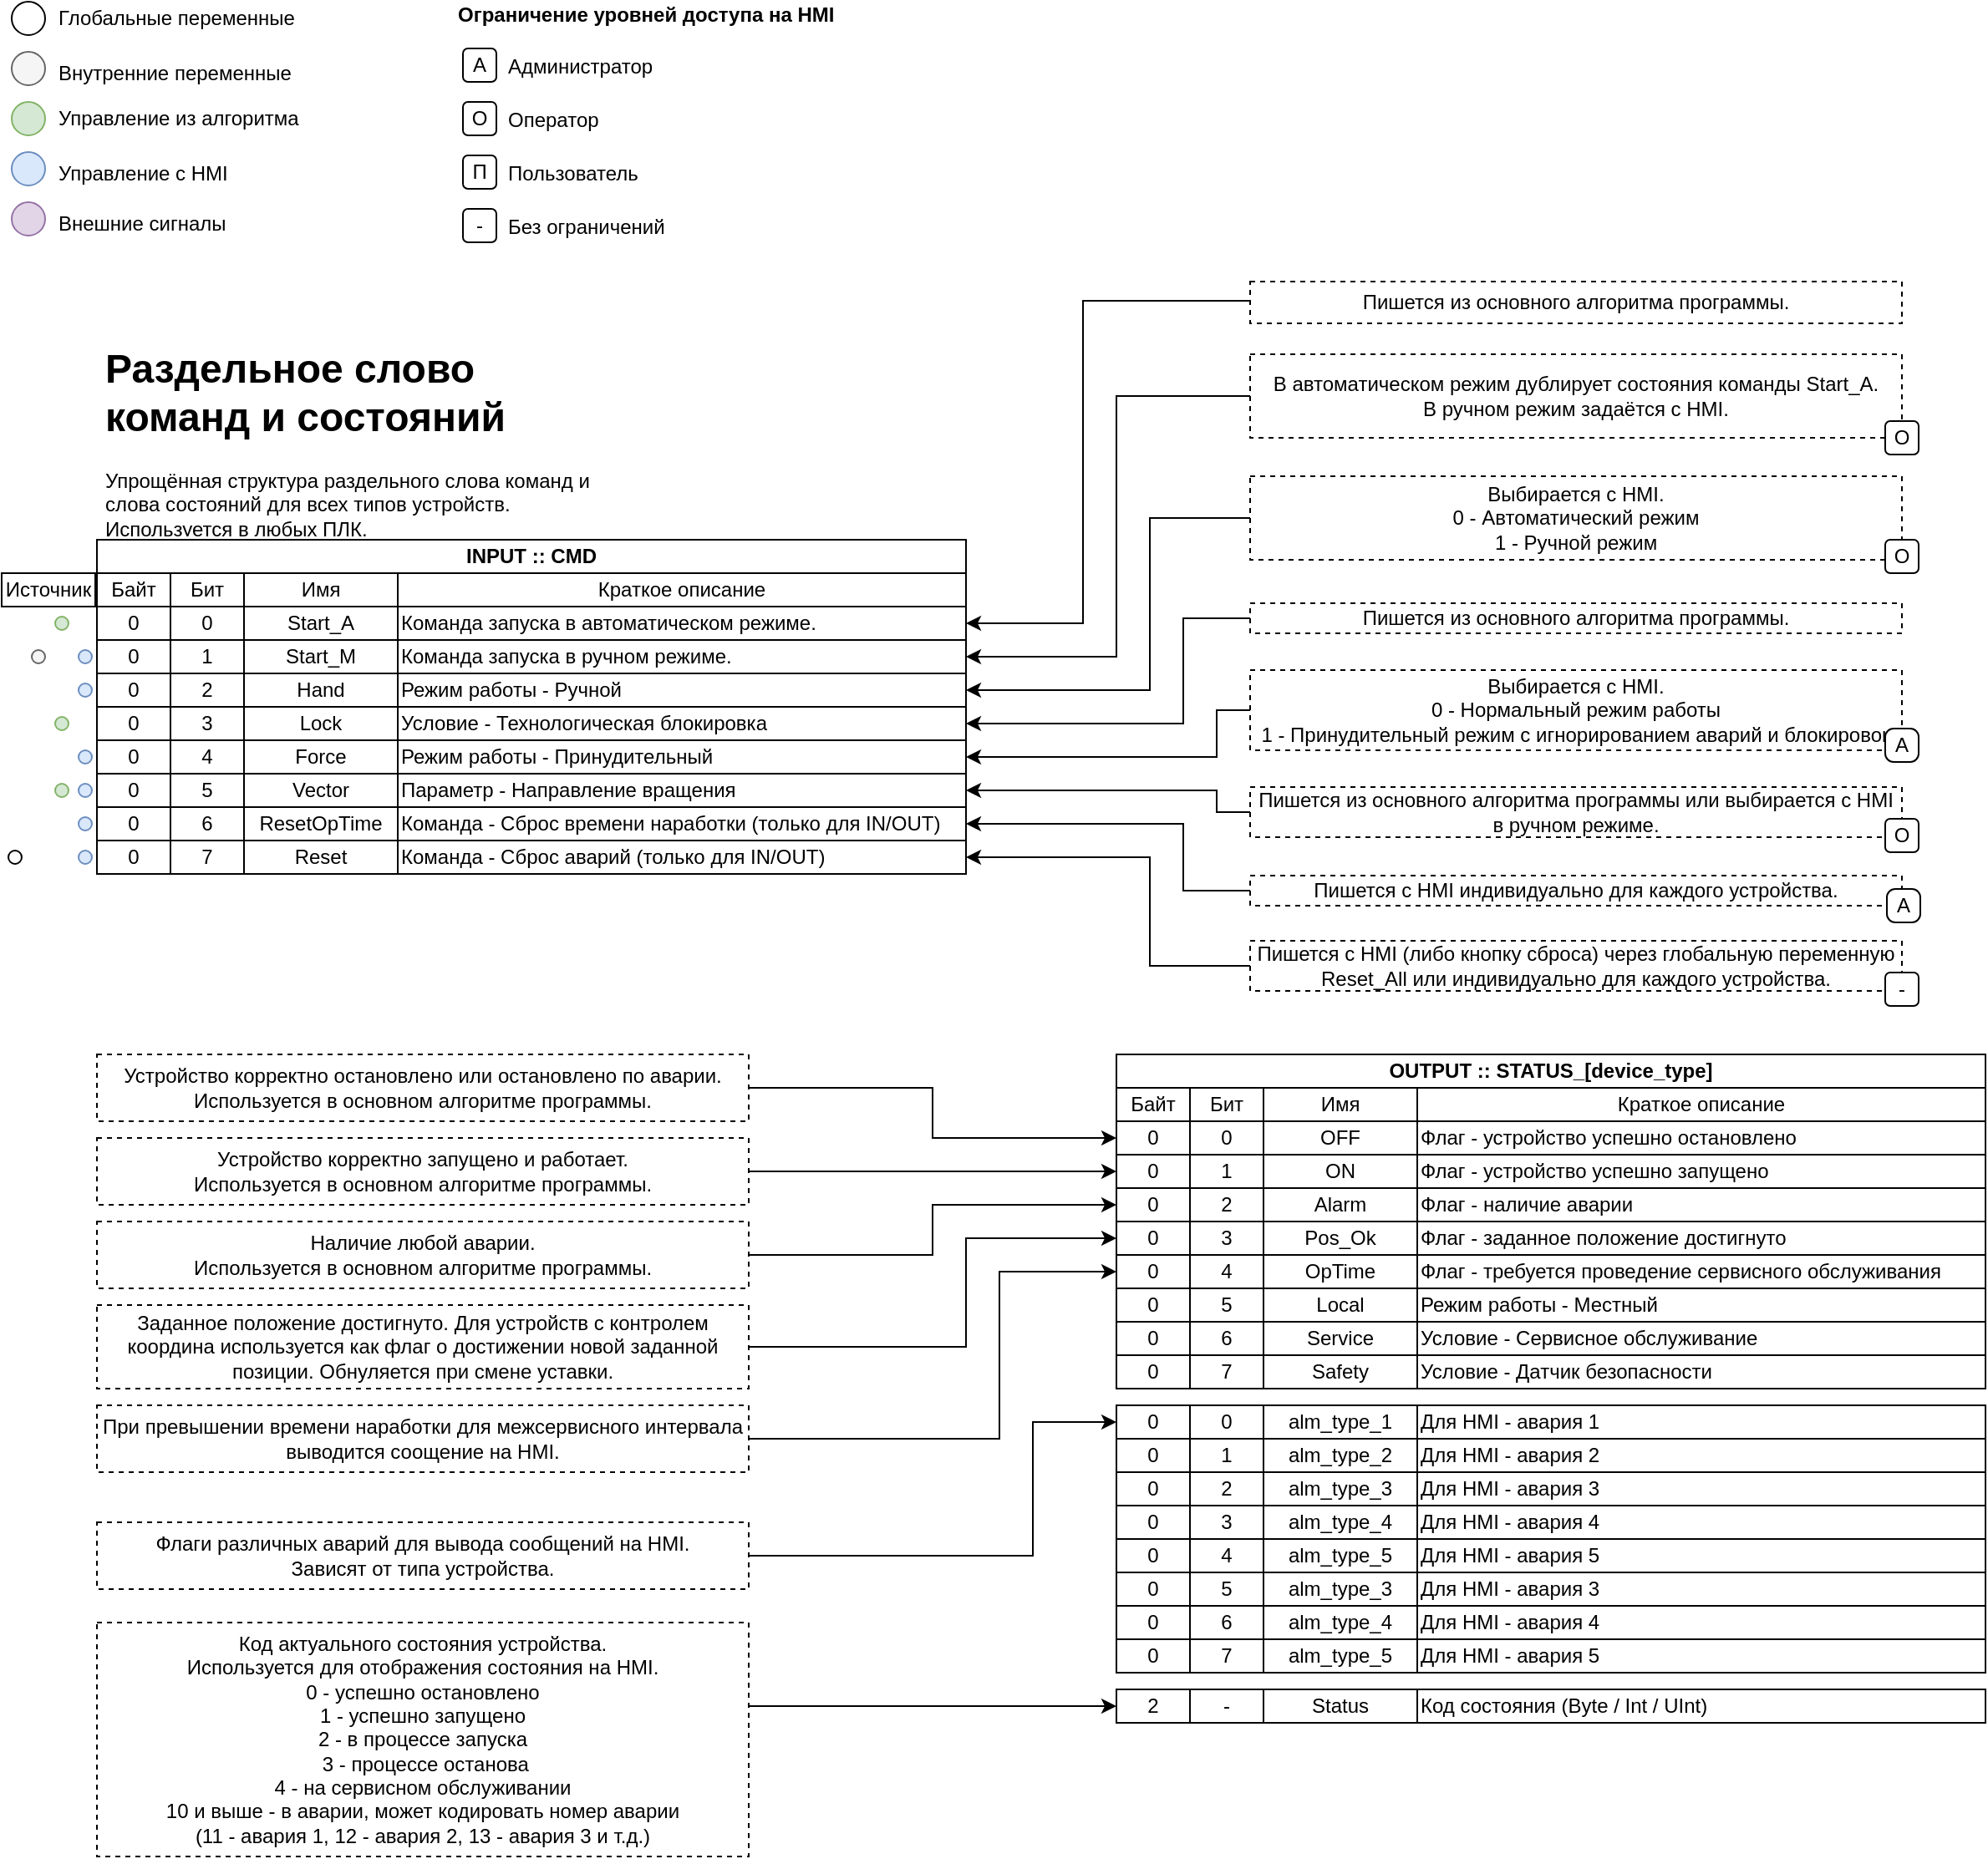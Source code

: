 <mxfile version="16.1.2" type="device" pages="3"><diagram id="RDVMtSwPHIO0GR9SFIUa" name="Раздельное CMD"><mxGraphModel dx="1102" dy="857" grid="1" gridSize="10" guides="1" tooltips="1" connect="1" arrows="1" fold="1" page="1" pageScale="1" pageWidth="827" pageHeight="1169" math="0" shadow="0"><root><mxCell id="9g9uSQ2z1yZvIL7NwEXz-0"/><mxCell id="9g9uSQ2z1yZvIL7NwEXz-1" parent="9g9uSQ2z1yZvIL7NwEXz-0"/><mxCell id="aLfPgCj52F1fS3nW3s9o-0" value="" style="ellipse;whiteSpace=wrap;html=1;rounded=1;shadow=0;glass=0;labelBackgroundColor=#FFFFFF;labelBorderColor=none;sketch=0;" parent="9g9uSQ2z1yZvIL7NwEXz-1" vertex="1"><mxGeometry x="10" y="10" width="20" height="20" as="geometry"/></mxCell><mxCell id="aLfPgCj52F1fS3nW3s9o-1" value="" style="ellipse;whiteSpace=wrap;html=1;rounded=1;shadow=0;glass=0;labelBackgroundColor=#FFFFFF;labelBorderColor=none;sketch=0;fillColor=#f5f5f5;fontColor=#333333;strokeColor=#666666;" parent="9g9uSQ2z1yZvIL7NwEXz-1" vertex="1"><mxGeometry x="10" y="40" width="20" height="20" as="geometry"/></mxCell><mxCell id="aLfPgCj52F1fS3nW3s9o-2" value="" style="ellipse;whiteSpace=wrap;html=1;rounded=1;shadow=0;glass=0;labelBackgroundColor=#FFFFFF;labelBorderColor=none;sketch=0;fillColor=#d5e8d4;strokeColor=#82b366;" parent="9g9uSQ2z1yZvIL7NwEXz-1" vertex="1"><mxGeometry x="10" y="70" width="20" height="20" as="geometry"/></mxCell><mxCell id="aLfPgCj52F1fS3nW3s9o-3" value="" style="ellipse;whiteSpace=wrap;html=1;rounded=1;shadow=0;glass=0;labelBackgroundColor=#FFFFFF;labelBorderColor=none;sketch=0;fillColor=#dae8fc;strokeColor=#6c8ebf;" parent="9g9uSQ2z1yZvIL7NwEXz-1" vertex="1"><mxGeometry x="10" y="100" width="20" height="20" as="geometry"/></mxCell><mxCell id="aLfPgCj52F1fS3nW3s9o-4" value="" style="ellipse;whiteSpace=wrap;html=1;rounded=1;shadow=0;glass=0;labelBackgroundColor=#FFFFFF;labelBorderColor=none;sketch=0;fillColor=#e1d5e7;strokeColor=#9673a6;" parent="9g9uSQ2z1yZvIL7NwEXz-1" vertex="1"><mxGeometry x="10" y="130" width="20" height="20" as="geometry"/></mxCell><mxCell id="aLfPgCj52F1fS3nW3s9o-5" value="Глобальные переменные" style="text;html=1;strokeColor=none;fillColor=none;align=left;verticalAlign=middle;whiteSpace=wrap;rounded=0;shadow=0;glass=0;labelBackgroundColor=#FFFFFF;labelBorderColor=none;sketch=0;" parent="9g9uSQ2z1yZvIL7NwEXz-1" vertex="1"><mxGeometry x="36" y="12.5" width="150" height="15" as="geometry"/></mxCell><mxCell id="aLfPgCj52F1fS3nW3s9o-6" value="Внутренние переменные" style="text;html=1;strokeColor=none;fillColor=none;align=left;verticalAlign=middle;whiteSpace=wrap;rounded=0;shadow=0;glass=0;labelBackgroundColor=#FFFFFF;labelBorderColor=none;sketch=0;" parent="9g9uSQ2z1yZvIL7NwEXz-1" vertex="1"><mxGeometry x="36" y="45" width="150" height="15" as="geometry"/></mxCell><mxCell id="aLfPgCj52F1fS3nW3s9o-7" value="Управление из алгоритма" style="text;html=1;strokeColor=none;fillColor=none;align=left;verticalAlign=middle;whiteSpace=wrap;rounded=0;shadow=0;glass=0;labelBackgroundColor=#FFFFFF;labelBorderColor=none;sketch=0;" parent="9g9uSQ2z1yZvIL7NwEXz-1" vertex="1"><mxGeometry x="36" y="72.5" width="254" height="15" as="geometry"/></mxCell><mxCell id="aLfPgCj52F1fS3nW3s9o-8" value="Управление с HMI" style="text;html=1;strokeColor=none;fillColor=none;align=left;verticalAlign=middle;whiteSpace=wrap;rounded=0;shadow=0;glass=0;labelBackgroundColor=#FFFFFF;labelBorderColor=none;sketch=0;" parent="9g9uSQ2z1yZvIL7NwEXz-1" vertex="1"><mxGeometry x="36" y="105" width="150" height="15" as="geometry"/></mxCell><mxCell id="aLfPgCj52F1fS3nW3s9o-9" value="Внешние сигналы" style="text;html=1;strokeColor=none;fillColor=none;align=left;verticalAlign=middle;whiteSpace=wrap;rounded=0;shadow=0;glass=0;labelBackgroundColor=#FFFFFF;labelBorderColor=none;sketch=0;" parent="9g9uSQ2z1yZvIL7NwEXz-1" vertex="1"><mxGeometry x="36" y="135" width="150" height="15" as="geometry"/></mxCell><mxCell id="aLfPgCj52F1fS3nW3s9o-10" value="A" style="text;html=1;strokeColor=default;fillColor=default;align=center;verticalAlign=middle;whiteSpace=wrap;rounded=1;" parent="9g9uSQ2z1yZvIL7NwEXz-1" vertex="1"><mxGeometry x="280" y="38" width="20" height="20" as="geometry"/></mxCell><mxCell id="aLfPgCj52F1fS3nW3s9o-11" value="O" style="text;html=1;strokeColor=default;fillColor=default;align=center;verticalAlign=middle;whiteSpace=wrap;rounded=1;" parent="9g9uSQ2z1yZvIL7NwEXz-1" vertex="1"><mxGeometry x="280" y="70" width="20" height="20" as="geometry"/></mxCell><mxCell id="aLfPgCj52F1fS3nW3s9o-12" value="Администратор" style="text;html=1;strokeColor=none;fillColor=none;align=left;verticalAlign=middle;whiteSpace=wrap;rounded=0;shadow=0;glass=0;labelBackgroundColor=#FFFFFF;labelBorderColor=none;sketch=0;" parent="9g9uSQ2z1yZvIL7NwEXz-1" vertex="1"><mxGeometry x="305" y="41" width="150" height="15" as="geometry"/></mxCell><mxCell id="aLfPgCj52F1fS3nW3s9o-13" value="Оператор" style="text;html=1;strokeColor=none;fillColor=none;align=left;verticalAlign=middle;whiteSpace=wrap;rounded=0;shadow=0;glass=0;labelBackgroundColor=#FFFFFF;labelBorderColor=none;sketch=0;" parent="9g9uSQ2z1yZvIL7NwEXz-1" vertex="1"><mxGeometry x="305" y="73" width="150" height="15" as="geometry"/></mxCell><mxCell id="aLfPgCj52F1fS3nW3s9o-14" value="П" style="text;html=1;strokeColor=default;fillColor=default;align=center;verticalAlign=middle;whiteSpace=wrap;rounded=1;" parent="9g9uSQ2z1yZvIL7NwEXz-1" vertex="1"><mxGeometry x="280" y="102" width="20" height="20" as="geometry"/></mxCell><mxCell id="aLfPgCj52F1fS3nW3s9o-15" value="Пользователь" style="text;html=1;strokeColor=none;fillColor=none;align=left;verticalAlign=middle;whiteSpace=wrap;rounded=0;shadow=0;glass=0;labelBackgroundColor=#FFFFFF;labelBorderColor=none;sketch=0;" parent="9g9uSQ2z1yZvIL7NwEXz-1" vertex="1"><mxGeometry x="305" y="105.5" width="150" height="15" as="geometry"/></mxCell><mxCell id="aLfPgCj52F1fS3nW3s9o-16" value="&lt;b&gt;Ограничение уровней доступа на HMI&lt;/b&gt;" style="text;html=1;strokeColor=none;fillColor=none;align=left;verticalAlign=middle;whiteSpace=wrap;rounded=0;shadow=0;glass=0;labelBackgroundColor=#FFFFFF;labelBorderColor=none;sketch=0;" parent="9g9uSQ2z1yZvIL7NwEXz-1" vertex="1"><mxGeometry x="275" y="10" width="235" height="15" as="geometry"/></mxCell><mxCell id="aLfPgCj52F1fS3nW3s9o-17" value="-" style="text;html=1;strokeColor=default;fillColor=default;align=center;verticalAlign=middle;whiteSpace=wrap;rounded=1;" parent="9g9uSQ2z1yZvIL7NwEXz-1" vertex="1"><mxGeometry x="280" y="134" width="20" height="20" as="geometry"/></mxCell><mxCell id="aLfPgCj52F1fS3nW3s9o-18" value="Без ограничений" style="text;html=1;strokeColor=none;fillColor=none;align=left;verticalAlign=middle;whiteSpace=wrap;rounded=0;shadow=0;glass=0;labelBackgroundColor=#FFFFFF;labelBorderColor=none;sketch=0;" parent="9g9uSQ2z1yZvIL7NwEXz-1" vertex="1"><mxGeometry x="305" y="137.5" width="150" height="15" as="geometry"/></mxCell><mxCell id="aLfPgCj52F1fS3nW3s9o-19" value="&lt;h1&gt;Раздельное слово команд и состояний&lt;/h1&gt;&lt;p&gt;Упрощённая структура раздельного слова команд и слова состояний для всех типов устройств. Используется в любых ПЛК.&lt;/p&gt;" style="text;html=1;strokeColor=none;fillColor=none;spacing=5;spacingTop=-20;whiteSpace=wrap;overflow=hidden;rounded=0;shadow=0;glass=0;sketch=0;" parent="9g9uSQ2z1yZvIL7NwEXz-1" vertex="1"><mxGeometry x="61" y="210" width="310" height="120" as="geometry"/></mxCell><mxCell id="sitkcvsbNZyZ1dzb_u6W-0" style="edgeStyle=orthogonalEdgeStyle;rounded=0;orthogonalLoop=1;jettySize=auto;html=1;entryX=1;entryY=0.5;entryDx=0;entryDy=0;" parent="9g9uSQ2z1yZvIL7NwEXz-1" source="sitkcvsbNZyZ1dzb_u6W-1" edge="1"><mxGeometry relative="1" as="geometry"><Array as="points"><mxPoint x="651" y="189"/><mxPoint x="651" y="382"/></Array><mxPoint x="581" y="382" as="targetPoint"/></mxGeometry></mxCell><mxCell id="sitkcvsbNZyZ1dzb_u6W-1" value="Пишется из основного алгоритма программы." style="text;html=1;strokeColor=default;fillColor=none;align=center;verticalAlign=middle;whiteSpace=wrap;rounded=0;dashed=1;strokeWidth=1;" parent="9g9uSQ2z1yZvIL7NwEXz-1" vertex="1"><mxGeometry x="751" y="177.5" width="390" height="25" as="geometry"/></mxCell><mxCell id="sitkcvsbNZyZ1dzb_u6W-2" style="edgeStyle=orthogonalEdgeStyle;rounded=0;orthogonalLoop=1;jettySize=auto;html=1;entryX=1;entryY=0.5;entryDx=0;entryDy=0;" parent="9g9uSQ2z1yZvIL7NwEXz-1" source="sitkcvsbNZyZ1dzb_u6W-3" edge="1"><mxGeometry relative="1" as="geometry"><Array as="points"><mxPoint x="671" y="246"/><mxPoint x="671" y="402"/></Array><mxPoint x="581" y="402" as="targetPoint"/></mxGeometry></mxCell><mxCell id="sitkcvsbNZyZ1dzb_u6W-3" value="В автоматическом режим дублирует состояния команды Start_A.&lt;br&gt;В ручном режим задаётся с HMI." style="text;html=1;strokeColor=default;fillColor=none;align=center;verticalAlign=middle;whiteSpace=wrap;rounded=0;dashed=1;strokeWidth=1;" parent="9g9uSQ2z1yZvIL7NwEXz-1" vertex="1"><mxGeometry x="751" y="221" width="390" height="50" as="geometry"/></mxCell><mxCell id="sitkcvsbNZyZ1dzb_u6W-4" style="edgeStyle=orthogonalEdgeStyle;rounded=0;orthogonalLoop=1;jettySize=auto;html=1;entryX=1;entryY=0.5;entryDx=0;entryDy=0;" parent="9g9uSQ2z1yZvIL7NwEXz-1" source="sitkcvsbNZyZ1dzb_u6W-5" edge="1"><mxGeometry relative="1" as="geometry"><Array as="points"><mxPoint x="691" y="319"/><mxPoint x="691" y="422"/></Array><mxPoint x="581" y="422" as="targetPoint"/></mxGeometry></mxCell><mxCell id="sitkcvsbNZyZ1dzb_u6W-5" value="Выбирается с HMI.&lt;br&gt;0 - Автоматический режим&lt;br&gt;1 - Ручной режим" style="text;html=1;strokeColor=default;fillColor=none;align=center;verticalAlign=middle;whiteSpace=wrap;rounded=0;dashed=1;strokeWidth=1;" parent="9g9uSQ2z1yZvIL7NwEXz-1" vertex="1"><mxGeometry x="751" y="294" width="390" height="50" as="geometry"/></mxCell><mxCell id="sitkcvsbNZyZ1dzb_u6W-6" value="O" style="text;html=1;strokeColor=default;fillColor=default;align=center;verticalAlign=middle;whiteSpace=wrap;rounded=1;" parent="9g9uSQ2z1yZvIL7NwEXz-1" vertex="1"><mxGeometry x="1131" y="261" width="20" height="20" as="geometry"/></mxCell><mxCell id="sitkcvsbNZyZ1dzb_u6W-7" value="O" style="text;html=1;strokeColor=default;fillColor=default;align=center;verticalAlign=middle;whiteSpace=wrap;rounded=1;" parent="9g9uSQ2z1yZvIL7NwEXz-1" vertex="1"><mxGeometry x="1131" y="332" width="20" height="20" as="geometry"/></mxCell><mxCell id="sitkcvsbNZyZ1dzb_u6W-8" style="edgeStyle=orthogonalEdgeStyle;rounded=0;orthogonalLoop=1;jettySize=auto;html=1;entryX=1;entryY=0.5;entryDx=0;entryDy=0;" parent="9g9uSQ2z1yZvIL7NwEXz-1" source="sitkcvsbNZyZ1dzb_u6W-9" edge="1"><mxGeometry relative="1" as="geometry"><Array as="points"><mxPoint x="711" y="379"/><mxPoint x="711" y="442"/></Array><mxPoint x="581" y="442" as="targetPoint"/></mxGeometry></mxCell><mxCell id="sitkcvsbNZyZ1dzb_u6W-9" value="Пишется из основного алгоритма программы." style="text;html=1;strokeColor=default;fillColor=none;align=center;verticalAlign=middle;whiteSpace=wrap;rounded=0;dashed=1;strokeWidth=1;" parent="9g9uSQ2z1yZvIL7NwEXz-1" vertex="1"><mxGeometry x="751" y="370" width="390" height="18" as="geometry"/></mxCell><mxCell id="sitkcvsbNZyZ1dzb_u6W-10" style="edgeStyle=orthogonalEdgeStyle;rounded=0;orthogonalLoop=1;jettySize=auto;html=1;entryX=1;entryY=0.5;entryDx=0;entryDy=0;" parent="9g9uSQ2z1yZvIL7NwEXz-1" source="sitkcvsbNZyZ1dzb_u6W-11" edge="1"><mxGeometry relative="1" as="geometry"><Array as="points"><mxPoint x="731" y="434"/><mxPoint x="731" y="462"/></Array><mxPoint x="581" y="462" as="targetPoint"/></mxGeometry></mxCell><mxCell id="sitkcvsbNZyZ1dzb_u6W-11" value="Выбирается с HMI.&lt;br&gt;0 - Нормальный режим работы&lt;br&gt;1 - Принудительный режим с игнорированием аварий и блокировок" style="text;html=1;strokeColor=default;fillColor=none;align=center;verticalAlign=middle;whiteSpace=wrap;rounded=0;dashed=1;strokeWidth=1;" parent="9g9uSQ2z1yZvIL7NwEXz-1" vertex="1"><mxGeometry x="751" y="410" width="390" height="48" as="geometry"/></mxCell><mxCell id="sitkcvsbNZyZ1dzb_u6W-12" value="A" style="text;html=1;strokeColor=default;fillColor=default;align=center;verticalAlign=middle;whiteSpace=wrap;rounded=1;arcSize=25;" parent="9g9uSQ2z1yZvIL7NwEXz-1" vertex="1"><mxGeometry x="1131" y="445" width="20" height="20" as="geometry"/></mxCell><mxCell id="sitkcvsbNZyZ1dzb_u6W-13" style="edgeStyle=orthogonalEdgeStyle;rounded=0;orthogonalLoop=1;jettySize=auto;html=1;entryX=1;entryY=0.5;entryDx=0;entryDy=0;" parent="9g9uSQ2z1yZvIL7NwEXz-1" source="sitkcvsbNZyZ1dzb_u6W-14" edge="1"><mxGeometry relative="1" as="geometry"><Array as="points"><mxPoint x="711" y="542"/><mxPoint x="711" y="502"/></Array><mxPoint x="581" y="502" as="targetPoint"/></mxGeometry></mxCell><mxCell id="sitkcvsbNZyZ1dzb_u6W-14" value="Пишется с HMI индивидуально для каждого устройства." style="text;html=1;strokeColor=default;fillColor=none;align=center;verticalAlign=middle;whiteSpace=wrap;rounded=0;dashed=1;strokeWidth=1;" parent="9g9uSQ2z1yZvIL7NwEXz-1" vertex="1"><mxGeometry x="751" y="533" width="390" height="18" as="geometry"/></mxCell><mxCell id="sitkcvsbNZyZ1dzb_u6W-15" style="edgeStyle=orthogonalEdgeStyle;rounded=0;orthogonalLoop=1;jettySize=auto;html=1;entryX=1;entryY=0.5;entryDx=0;entryDy=0;" parent="9g9uSQ2z1yZvIL7NwEXz-1" source="sitkcvsbNZyZ1dzb_u6W-16" edge="1"><mxGeometry relative="1" as="geometry"><Array as="points"><mxPoint x="691" y="587"/><mxPoint x="691" y="522"/></Array><mxPoint x="581" y="522" as="targetPoint"/></mxGeometry></mxCell><mxCell id="sitkcvsbNZyZ1dzb_u6W-16" value="Пишется с HMI (либо кнопку сброса) через глобальную переменную Reset_All или индивидуально для каждого устройства." style="text;html=1;strokeColor=default;fillColor=none;align=center;verticalAlign=middle;whiteSpace=wrap;rounded=0;dashed=1;strokeWidth=1;" parent="9g9uSQ2z1yZvIL7NwEXz-1" vertex="1"><mxGeometry x="751" y="572" width="390" height="30" as="geometry"/></mxCell><mxCell id="sitkcvsbNZyZ1dzb_u6W-17" value="-" style="text;html=1;strokeColor=default;fillColor=default;align=center;verticalAlign=middle;whiteSpace=wrap;rounded=1;" parent="9g9uSQ2z1yZvIL7NwEXz-1" vertex="1"><mxGeometry x="1131" y="591" width="20" height="20" as="geometry"/></mxCell><mxCell id="sitkcvsbNZyZ1dzb_u6W-18" style="edgeStyle=orthogonalEdgeStyle;rounded=0;orthogonalLoop=1;jettySize=auto;html=1;entryX=1;entryY=0.5;entryDx=0;entryDy=0;" parent="9g9uSQ2z1yZvIL7NwEXz-1" source="sitkcvsbNZyZ1dzb_u6W-19" edge="1"><mxGeometry relative="1" as="geometry"><Array as="points"><mxPoint x="731" y="495"/><mxPoint x="731" y="482"/></Array><mxPoint x="581" y="482" as="targetPoint"/></mxGeometry></mxCell><mxCell id="sitkcvsbNZyZ1dzb_u6W-19" value="Пишется из основного алгоритма программы или выбирается с HMI в ручном режиме." style="text;html=1;strokeColor=default;fillColor=none;align=center;verticalAlign=middle;whiteSpace=wrap;rounded=0;dashed=1;strokeWidth=1;" parent="9g9uSQ2z1yZvIL7NwEXz-1" vertex="1"><mxGeometry x="751" y="480" width="390" height="30" as="geometry"/></mxCell><mxCell id="sitkcvsbNZyZ1dzb_u6W-20" value="O" style="text;html=1;strokeColor=default;fillColor=default;align=center;verticalAlign=middle;whiteSpace=wrap;rounded=1;" parent="9g9uSQ2z1yZvIL7NwEXz-1" vertex="1"><mxGeometry x="1131" y="499" width="20" height="20" as="geometry"/></mxCell><mxCell id="1bfaIlMgEE9I20jDJq-o-0" value="INPUT :: CMD" style="rounded=0;whiteSpace=wrap;html=1;fontStyle=1" parent="9g9uSQ2z1yZvIL7NwEXz-1" vertex="1"><mxGeometry x="61" y="332" width="520" height="20" as="geometry"/></mxCell><mxCell id="1bfaIlMgEE9I20jDJq-o-1" value="Байт" style="rounded=0;whiteSpace=wrap;html=1;" parent="9g9uSQ2z1yZvIL7NwEXz-1" vertex="1"><mxGeometry x="61" y="352" width="44" height="20" as="geometry"/></mxCell><mxCell id="1bfaIlMgEE9I20jDJq-o-2" value="Бит" style="rounded=0;whiteSpace=wrap;html=1;" parent="9g9uSQ2z1yZvIL7NwEXz-1" vertex="1"><mxGeometry x="105" y="352" width="44" height="20" as="geometry"/></mxCell><mxCell id="1bfaIlMgEE9I20jDJq-o-3" value="Имя" style="rounded=0;whiteSpace=wrap;html=1;" parent="9g9uSQ2z1yZvIL7NwEXz-1" vertex="1"><mxGeometry x="149" y="352" width="92" height="20" as="geometry"/></mxCell><mxCell id="1bfaIlMgEE9I20jDJq-o-4" value="Краткое описание" style="rounded=0;whiteSpace=wrap;html=1;" parent="9g9uSQ2z1yZvIL7NwEXz-1" vertex="1"><mxGeometry x="241" y="352" width="340" height="20" as="geometry"/></mxCell><mxCell id="1bfaIlMgEE9I20jDJq-o-5" value="0" style="rounded=0;whiteSpace=wrap;html=1;" parent="9g9uSQ2z1yZvIL7NwEXz-1" vertex="1"><mxGeometry x="61" y="372" width="44" height="20" as="geometry"/></mxCell><mxCell id="1bfaIlMgEE9I20jDJq-o-6" value="0" style="rounded=0;whiteSpace=wrap;html=1;" parent="9g9uSQ2z1yZvIL7NwEXz-1" vertex="1"><mxGeometry x="105" y="372" width="44" height="20" as="geometry"/></mxCell><mxCell id="1bfaIlMgEE9I20jDJq-o-7" value="Start_A" style="rounded=0;whiteSpace=wrap;html=1;" parent="9g9uSQ2z1yZvIL7NwEXz-1" vertex="1"><mxGeometry x="149" y="372" width="92" height="20" as="geometry"/></mxCell><mxCell id="1bfaIlMgEE9I20jDJq-o-8" value="Команда запуска в автоматическом режиме." style="rounded=0;whiteSpace=wrap;html=1;align=left;" parent="9g9uSQ2z1yZvIL7NwEXz-1" vertex="1"><mxGeometry x="241" y="372" width="340" height="20" as="geometry"/></mxCell><mxCell id="1bfaIlMgEE9I20jDJq-o-9" value="0" style="rounded=0;whiteSpace=wrap;html=1;" parent="9g9uSQ2z1yZvIL7NwEXz-1" vertex="1"><mxGeometry x="61" y="392" width="44" height="20" as="geometry"/></mxCell><mxCell id="1bfaIlMgEE9I20jDJq-o-10" value="1" style="rounded=0;whiteSpace=wrap;html=1;" parent="9g9uSQ2z1yZvIL7NwEXz-1" vertex="1"><mxGeometry x="105" y="392" width="44" height="20" as="geometry"/></mxCell><mxCell id="1bfaIlMgEE9I20jDJq-o-11" value="Start_M" style="rounded=0;whiteSpace=wrap;html=1;" parent="9g9uSQ2z1yZvIL7NwEXz-1" vertex="1"><mxGeometry x="149" y="392" width="92" height="20" as="geometry"/></mxCell><mxCell id="1bfaIlMgEE9I20jDJq-o-12" value="Команда запуска в ручном режиме." style="rounded=0;whiteSpace=wrap;html=1;align=left;" parent="9g9uSQ2z1yZvIL7NwEXz-1" vertex="1"><mxGeometry x="241" y="392" width="340" height="20" as="geometry"/></mxCell><mxCell id="1bfaIlMgEE9I20jDJq-o-13" value="0" style="rounded=0;whiteSpace=wrap;html=1;" parent="9g9uSQ2z1yZvIL7NwEXz-1" vertex="1"><mxGeometry x="61" y="412" width="44" height="20" as="geometry"/></mxCell><mxCell id="1bfaIlMgEE9I20jDJq-o-14" value="2" style="rounded=0;whiteSpace=wrap;html=1;" parent="9g9uSQ2z1yZvIL7NwEXz-1" vertex="1"><mxGeometry x="105" y="412" width="44" height="20" as="geometry"/></mxCell><mxCell id="1bfaIlMgEE9I20jDJq-o-15" value="Hand" style="rounded=0;whiteSpace=wrap;html=1;" parent="9g9uSQ2z1yZvIL7NwEXz-1" vertex="1"><mxGeometry x="149" y="412" width="92" height="20" as="geometry"/></mxCell><mxCell id="1bfaIlMgEE9I20jDJq-o-16" value="Режим работы - Ручной" style="rounded=0;whiteSpace=wrap;html=1;align=left;" parent="9g9uSQ2z1yZvIL7NwEXz-1" vertex="1"><mxGeometry x="241" y="412" width="340" height="20" as="geometry"/></mxCell><mxCell id="1bfaIlMgEE9I20jDJq-o-17" value="0" style="rounded=0;whiteSpace=wrap;html=1;" parent="9g9uSQ2z1yZvIL7NwEXz-1" vertex="1"><mxGeometry x="61" y="432" width="44" height="20" as="geometry"/></mxCell><mxCell id="1bfaIlMgEE9I20jDJq-o-18" value="3" style="rounded=0;whiteSpace=wrap;html=1;" parent="9g9uSQ2z1yZvIL7NwEXz-1" vertex="1"><mxGeometry x="105" y="432" width="44" height="20" as="geometry"/></mxCell><mxCell id="1bfaIlMgEE9I20jDJq-o-19" value="Lock" style="rounded=0;whiteSpace=wrap;html=1;" parent="9g9uSQ2z1yZvIL7NwEXz-1" vertex="1"><mxGeometry x="149" y="432" width="92" height="20" as="geometry"/></mxCell><mxCell id="1bfaIlMgEE9I20jDJq-o-20" value="0" style="rounded=0;whiteSpace=wrap;html=1;" parent="9g9uSQ2z1yZvIL7NwEXz-1" vertex="1"><mxGeometry x="61" y="452" width="44" height="20" as="geometry"/></mxCell><mxCell id="1bfaIlMgEE9I20jDJq-o-21" value="4" style="rounded=0;whiteSpace=wrap;html=1;" parent="9g9uSQ2z1yZvIL7NwEXz-1" vertex="1"><mxGeometry x="105" y="452" width="44" height="20" as="geometry"/></mxCell><mxCell id="1bfaIlMgEE9I20jDJq-o-22" value="Force" style="rounded=0;whiteSpace=wrap;html=1;" parent="9g9uSQ2z1yZvIL7NwEXz-1" vertex="1"><mxGeometry x="149" y="452" width="92" height="20" as="geometry"/></mxCell><mxCell id="1bfaIlMgEE9I20jDJq-o-23" value="Условие - Технологическая блокировка" style="rounded=0;whiteSpace=wrap;html=1;align=left;" parent="9g9uSQ2z1yZvIL7NwEXz-1" vertex="1"><mxGeometry x="241" y="432" width="340" height="20" as="geometry"/></mxCell><mxCell id="1bfaIlMgEE9I20jDJq-o-24" value="0" style="rounded=0;whiteSpace=wrap;html=1;" parent="9g9uSQ2z1yZvIL7NwEXz-1" vertex="1"><mxGeometry x="61" y="472" width="44" height="20" as="geometry"/></mxCell><mxCell id="1bfaIlMgEE9I20jDJq-o-25" value="5" style="rounded=0;whiteSpace=wrap;html=1;" parent="9g9uSQ2z1yZvIL7NwEXz-1" vertex="1"><mxGeometry x="105" y="472" width="44" height="20" as="geometry"/></mxCell><mxCell id="1bfaIlMgEE9I20jDJq-o-26" value="Vector" style="rounded=0;whiteSpace=wrap;html=1;" parent="9g9uSQ2z1yZvIL7NwEXz-1" vertex="1"><mxGeometry x="149" y="472" width="92" height="20" as="geometry"/></mxCell><mxCell id="1bfaIlMgEE9I20jDJq-o-27" value="0" style="rounded=0;whiteSpace=wrap;html=1;" parent="9g9uSQ2z1yZvIL7NwEXz-1" vertex="1"><mxGeometry x="61" y="492" width="44" height="20" as="geometry"/></mxCell><mxCell id="1bfaIlMgEE9I20jDJq-o-28" value="6" style="rounded=0;whiteSpace=wrap;html=1;" parent="9g9uSQ2z1yZvIL7NwEXz-1" vertex="1"><mxGeometry x="105" y="492" width="44" height="20" as="geometry"/></mxCell><mxCell id="1bfaIlMgEE9I20jDJq-o-29" value="ResetOpTime" style="rounded=0;whiteSpace=wrap;html=1;" parent="9g9uSQ2z1yZvIL7NwEXz-1" vertex="1"><mxGeometry x="149" y="492" width="92" height="20" as="geometry"/></mxCell><mxCell id="1bfaIlMgEE9I20jDJq-o-30" value="0" style="rounded=0;whiteSpace=wrap;html=1;" parent="9g9uSQ2z1yZvIL7NwEXz-1" vertex="1"><mxGeometry x="61" y="512" width="44" height="20" as="geometry"/></mxCell><mxCell id="1bfaIlMgEE9I20jDJq-o-31" value="7" style="rounded=0;whiteSpace=wrap;html=1;" parent="9g9uSQ2z1yZvIL7NwEXz-1" vertex="1"><mxGeometry x="105" y="512" width="44" height="20" as="geometry"/></mxCell><mxCell id="1bfaIlMgEE9I20jDJq-o-32" value="Reset" style="rounded=0;whiteSpace=wrap;html=1;" parent="9g9uSQ2z1yZvIL7NwEXz-1" vertex="1"><mxGeometry x="149" y="512" width="92" height="20" as="geometry"/></mxCell><mxCell id="1bfaIlMgEE9I20jDJq-o-33" value="Режим работы - Принудительный" style="rounded=0;whiteSpace=wrap;html=1;align=left;" parent="9g9uSQ2z1yZvIL7NwEXz-1" vertex="1"><mxGeometry x="241" y="452" width="340" height="20" as="geometry"/></mxCell><mxCell id="1bfaIlMgEE9I20jDJq-o-34" value="Команда - Сброс времени наработки (только для IN/OUT)" style="rounded=0;whiteSpace=wrap;html=1;align=left;" parent="9g9uSQ2z1yZvIL7NwEXz-1" vertex="1"><mxGeometry x="241" y="492" width="340" height="20" as="geometry"/></mxCell><mxCell id="1bfaIlMgEE9I20jDJq-o-35" value="Команда - Сброс аварий (только для IN/OUT)" style="rounded=0;whiteSpace=wrap;html=1;align=left;" parent="9g9uSQ2z1yZvIL7NwEXz-1" vertex="1"><mxGeometry x="241" y="512" width="340" height="20" as="geometry"/></mxCell><mxCell id="1bfaIlMgEE9I20jDJq-o-36" value="Параметр - Направление вращения" style="rounded=0;whiteSpace=wrap;html=1;align=left;" parent="9g9uSQ2z1yZvIL7NwEXz-1" vertex="1"><mxGeometry x="241" y="472" width="340" height="20" as="geometry"/></mxCell><mxCell id="cbIe5AoQrJ26V32jWitL-0" value="A" style="text;html=1;strokeColor=default;fillColor=default;align=center;verticalAlign=middle;whiteSpace=wrap;rounded=1;arcSize=25;" parent="9g9uSQ2z1yZvIL7NwEXz-1" vertex="1"><mxGeometry x="1132" y="541" width="20" height="20" as="geometry"/></mxCell><mxCell id="cbIe5AoQrJ26V32jWitL-1" value="OUTPUT :: STATUS_[device_type]" style="rounded=0;whiteSpace=wrap;html=1;fontStyle=1" parent="9g9uSQ2z1yZvIL7NwEXz-1" vertex="1"><mxGeometry x="671" y="640" width="520" height="20" as="geometry"/></mxCell><mxCell id="cbIe5AoQrJ26V32jWitL-2" value="Байт" style="rounded=0;whiteSpace=wrap;html=1;" parent="9g9uSQ2z1yZvIL7NwEXz-1" vertex="1"><mxGeometry x="671" y="660" width="44" height="20" as="geometry"/></mxCell><mxCell id="cbIe5AoQrJ26V32jWitL-3" value="Бит" style="rounded=0;whiteSpace=wrap;html=1;" parent="9g9uSQ2z1yZvIL7NwEXz-1" vertex="1"><mxGeometry x="715" y="660" width="44" height="20" as="geometry"/></mxCell><mxCell id="cbIe5AoQrJ26V32jWitL-4" value="Имя" style="rounded=0;whiteSpace=wrap;html=1;" parent="9g9uSQ2z1yZvIL7NwEXz-1" vertex="1"><mxGeometry x="759" y="660" width="92" height="20" as="geometry"/></mxCell><mxCell id="cbIe5AoQrJ26V32jWitL-5" value="Краткое описание" style="rounded=0;whiteSpace=wrap;html=1;" parent="9g9uSQ2z1yZvIL7NwEXz-1" vertex="1"><mxGeometry x="851" y="660" width="340" height="20" as="geometry"/></mxCell><mxCell id="cbIe5AoQrJ26V32jWitL-6" value="0" style="rounded=0;whiteSpace=wrap;html=1;" parent="9g9uSQ2z1yZvIL7NwEXz-1" vertex="1"><mxGeometry x="671" y="680" width="44" height="20" as="geometry"/></mxCell><mxCell id="cbIe5AoQrJ26V32jWitL-7" value="0" style="rounded=0;whiteSpace=wrap;html=1;" parent="9g9uSQ2z1yZvIL7NwEXz-1" vertex="1"><mxGeometry x="715" y="680" width="44" height="20" as="geometry"/></mxCell><mxCell id="cbIe5AoQrJ26V32jWitL-8" value="OFF" style="rounded=0;whiteSpace=wrap;html=1;" parent="9g9uSQ2z1yZvIL7NwEXz-1" vertex="1"><mxGeometry x="759" y="680" width="92" height="20" as="geometry"/></mxCell><mxCell id="cbIe5AoQrJ26V32jWitL-9" value="Флаг - устройство успешно остановлено" style="rounded=0;whiteSpace=wrap;html=1;align=left;" parent="9g9uSQ2z1yZvIL7NwEXz-1" vertex="1"><mxGeometry x="851" y="680" width="340" height="20" as="geometry"/></mxCell><mxCell id="cbIe5AoQrJ26V32jWitL-10" value="0" style="rounded=0;whiteSpace=wrap;html=1;" parent="9g9uSQ2z1yZvIL7NwEXz-1" vertex="1"><mxGeometry x="671" y="700" width="44" height="20" as="geometry"/></mxCell><mxCell id="cbIe5AoQrJ26V32jWitL-11" value="1" style="rounded=0;whiteSpace=wrap;html=1;" parent="9g9uSQ2z1yZvIL7NwEXz-1" vertex="1"><mxGeometry x="715" y="700" width="44" height="20" as="geometry"/></mxCell><mxCell id="cbIe5AoQrJ26V32jWitL-12" value="ON" style="rounded=0;whiteSpace=wrap;html=1;" parent="9g9uSQ2z1yZvIL7NwEXz-1" vertex="1"><mxGeometry x="759" y="700" width="92" height="20" as="geometry"/></mxCell><mxCell id="cbIe5AoQrJ26V32jWitL-13" value="Флаг - устройство успешно запущено" style="rounded=0;whiteSpace=wrap;html=1;align=left;" parent="9g9uSQ2z1yZvIL7NwEXz-1" vertex="1"><mxGeometry x="851" y="700" width="340" height="20" as="geometry"/></mxCell><mxCell id="cbIe5AoQrJ26V32jWitL-14" value="0" style="rounded=0;whiteSpace=wrap;html=1;" parent="9g9uSQ2z1yZvIL7NwEXz-1" vertex="1"><mxGeometry x="671" y="720" width="44" height="20" as="geometry"/></mxCell><mxCell id="cbIe5AoQrJ26V32jWitL-15" value="2" style="rounded=0;whiteSpace=wrap;html=1;" parent="9g9uSQ2z1yZvIL7NwEXz-1" vertex="1"><mxGeometry x="715" y="720" width="44" height="20" as="geometry"/></mxCell><mxCell id="cbIe5AoQrJ26V32jWitL-16" value="Alarm" style="rounded=0;whiteSpace=wrap;html=1;" parent="9g9uSQ2z1yZvIL7NwEXz-1" vertex="1"><mxGeometry x="759" y="720" width="92" height="20" as="geometry"/></mxCell><mxCell id="cbIe5AoQrJ26V32jWitL-17" value="Флаг - наличие аварии" style="rounded=0;whiteSpace=wrap;html=1;align=left;" parent="9g9uSQ2z1yZvIL7NwEXz-1" vertex="1"><mxGeometry x="851" y="720" width="340" height="20" as="geometry"/></mxCell><mxCell id="cbIe5AoQrJ26V32jWitL-18" value="0" style="rounded=0;whiteSpace=wrap;html=1;" parent="9g9uSQ2z1yZvIL7NwEXz-1" vertex="1"><mxGeometry x="671" y="850" width="44" height="20" as="geometry"/></mxCell><mxCell id="cbIe5AoQrJ26V32jWitL-19" value="0" style="rounded=0;whiteSpace=wrap;html=1;" parent="9g9uSQ2z1yZvIL7NwEXz-1" vertex="1"><mxGeometry x="715" y="850" width="44" height="20" as="geometry"/></mxCell><mxCell id="cbIe5AoQrJ26V32jWitL-20" value="alm_type_1" style="rounded=0;whiteSpace=wrap;html=1;" parent="9g9uSQ2z1yZvIL7NwEXz-1" vertex="1"><mxGeometry x="759" y="850" width="92" height="20" as="geometry"/></mxCell><mxCell id="cbIe5AoQrJ26V32jWitL-21" value="0" style="rounded=0;whiteSpace=wrap;html=1;" parent="9g9uSQ2z1yZvIL7NwEXz-1" vertex="1"><mxGeometry x="671" y="870" width="44" height="20" as="geometry"/></mxCell><mxCell id="cbIe5AoQrJ26V32jWitL-22" value="1" style="rounded=0;whiteSpace=wrap;html=1;" parent="9g9uSQ2z1yZvIL7NwEXz-1" vertex="1"><mxGeometry x="715" y="870" width="44" height="20" as="geometry"/></mxCell><mxCell id="cbIe5AoQrJ26V32jWitL-23" value="alm_type_2" style="rounded=0;whiteSpace=wrap;html=1;" parent="9g9uSQ2z1yZvIL7NwEXz-1" vertex="1"><mxGeometry x="759" y="870" width="92" height="20" as="geometry"/></mxCell><mxCell id="cbIe5AoQrJ26V32jWitL-24" value="Для HMI - авария 1" style="rounded=0;whiteSpace=wrap;html=1;align=left;" parent="9g9uSQ2z1yZvIL7NwEXz-1" vertex="1"><mxGeometry x="851" y="850" width="340" height="20" as="geometry"/></mxCell><mxCell id="cbIe5AoQrJ26V32jWitL-25" value="0" style="rounded=0;whiteSpace=wrap;html=1;" parent="9g9uSQ2z1yZvIL7NwEXz-1" vertex="1"><mxGeometry x="671" y="890" width="44" height="20" as="geometry"/></mxCell><mxCell id="cbIe5AoQrJ26V32jWitL-26" value="2" style="rounded=0;whiteSpace=wrap;html=1;" parent="9g9uSQ2z1yZvIL7NwEXz-1" vertex="1"><mxGeometry x="715" y="890" width="44" height="20" as="geometry"/></mxCell><mxCell id="cbIe5AoQrJ26V32jWitL-27" value="alm_type_3" style="rounded=0;whiteSpace=wrap;html=1;" parent="9g9uSQ2z1yZvIL7NwEXz-1" vertex="1"><mxGeometry x="759" y="890" width="92" height="20" as="geometry"/></mxCell><mxCell id="cbIe5AoQrJ26V32jWitL-28" value="0" style="rounded=0;whiteSpace=wrap;html=1;" parent="9g9uSQ2z1yZvIL7NwEXz-1" vertex="1"><mxGeometry x="671" y="910" width="44" height="20" as="geometry"/></mxCell><mxCell id="cbIe5AoQrJ26V32jWitL-29" value="3" style="rounded=0;whiteSpace=wrap;html=1;" parent="9g9uSQ2z1yZvIL7NwEXz-1" vertex="1"><mxGeometry x="715" y="910" width="44" height="20" as="geometry"/></mxCell><mxCell id="cbIe5AoQrJ26V32jWitL-30" value="alm_type_4" style="rounded=0;whiteSpace=wrap;html=1;" parent="9g9uSQ2z1yZvIL7NwEXz-1" vertex="1"><mxGeometry x="759" y="910" width="92" height="20" as="geometry"/></mxCell><mxCell id="cbIe5AoQrJ26V32jWitL-31" value="0" style="rounded=0;whiteSpace=wrap;html=1;" parent="9g9uSQ2z1yZvIL7NwEXz-1" vertex="1"><mxGeometry x="671" y="930" width="44" height="20" as="geometry"/></mxCell><mxCell id="cbIe5AoQrJ26V32jWitL-32" value="4" style="rounded=0;whiteSpace=wrap;html=1;" parent="9g9uSQ2z1yZvIL7NwEXz-1" vertex="1"><mxGeometry x="715" y="930" width="44" height="20" as="geometry"/></mxCell><mxCell id="cbIe5AoQrJ26V32jWitL-33" value="alm_type_5" style="rounded=0;whiteSpace=wrap;html=1;" parent="9g9uSQ2z1yZvIL7NwEXz-1" vertex="1"><mxGeometry x="759" y="930" width="92" height="20" as="geometry"/></mxCell><mxCell id="cbIe5AoQrJ26V32jWitL-34" value="Для HMI - авария 2" style="rounded=0;whiteSpace=wrap;html=1;align=left;" parent="9g9uSQ2z1yZvIL7NwEXz-1" vertex="1"><mxGeometry x="851" y="870" width="340" height="20" as="geometry"/></mxCell><mxCell id="cbIe5AoQrJ26V32jWitL-35" value="Для HMI - авария 4" style="rounded=0;whiteSpace=wrap;html=1;align=left;" parent="9g9uSQ2z1yZvIL7NwEXz-1" vertex="1"><mxGeometry x="851" y="910" width="340" height="20" as="geometry"/></mxCell><mxCell id="cbIe5AoQrJ26V32jWitL-36" value="Для HMI - авария 5" style="rounded=0;whiteSpace=wrap;html=1;align=left;" parent="9g9uSQ2z1yZvIL7NwEXz-1" vertex="1"><mxGeometry x="851" y="930" width="340" height="20" as="geometry"/></mxCell><mxCell id="cbIe5AoQrJ26V32jWitL-37" value="Для HMI - авария 3" style="rounded=0;whiteSpace=wrap;html=1;align=left;" parent="9g9uSQ2z1yZvIL7NwEXz-1" vertex="1"><mxGeometry x="851" y="890" width="340" height="20" as="geometry"/></mxCell><mxCell id="cbIe5AoQrJ26V32jWitL-38" value="2" style="rounded=0;whiteSpace=wrap;html=1;" parent="9g9uSQ2z1yZvIL7NwEXz-1" vertex="1"><mxGeometry x="671" y="1020" width="44" height="20" as="geometry"/></mxCell><mxCell id="cbIe5AoQrJ26V32jWitL-39" value="-" style="rounded=0;whiteSpace=wrap;html=1;" parent="9g9uSQ2z1yZvIL7NwEXz-1" vertex="1"><mxGeometry x="715" y="1020" width="44" height="20" as="geometry"/></mxCell><mxCell id="cbIe5AoQrJ26V32jWitL-40" value="Status" style="rounded=0;whiteSpace=wrap;html=1;" parent="9g9uSQ2z1yZvIL7NwEXz-1" vertex="1"><mxGeometry x="759" y="1020" width="92" height="20" as="geometry"/></mxCell><mxCell id="cbIe5AoQrJ26V32jWitL-41" value="Код состояния (Byte / Int / UInt)" style="rounded=0;whiteSpace=wrap;html=1;align=left;" parent="9g9uSQ2z1yZvIL7NwEXz-1" vertex="1"><mxGeometry x="851" y="1020" width="340" height="20" as="geometry"/></mxCell><mxCell id="cbIe5AoQrJ26V32jWitL-43" style="edgeStyle=orthogonalEdgeStyle;rounded=0;orthogonalLoop=1;jettySize=auto;html=1;entryX=0;entryY=0.5;entryDx=0;entryDy=0;" parent="9g9uSQ2z1yZvIL7NwEXz-1" source="cbIe5AoQrJ26V32jWitL-42" target="cbIe5AoQrJ26V32jWitL-6" edge="1"><mxGeometry relative="1" as="geometry"/></mxCell><mxCell id="cbIe5AoQrJ26V32jWitL-42" value="Устройство корректно остановлено или остановлено по аварии.&lt;br&gt;Используется в основном алгоритме программы." style="text;html=1;strokeColor=default;fillColor=none;align=center;verticalAlign=middle;whiteSpace=wrap;rounded=0;dashed=1;strokeWidth=1;" parent="9g9uSQ2z1yZvIL7NwEXz-1" vertex="1"><mxGeometry x="61" y="640" width="390" height="40" as="geometry"/></mxCell><mxCell id="cbIe5AoQrJ26V32jWitL-45" style="edgeStyle=orthogonalEdgeStyle;rounded=0;orthogonalLoop=1;jettySize=auto;html=1;entryX=0;entryY=0.5;entryDx=0;entryDy=0;" parent="9g9uSQ2z1yZvIL7NwEXz-1" source="cbIe5AoQrJ26V32jWitL-44" target="cbIe5AoQrJ26V32jWitL-10" edge="1"><mxGeometry relative="1" as="geometry"/></mxCell><mxCell id="cbIe5AoQrJ26V32jWitL-44" value="Устройство корректно запущено и работает.&lt;br&gt;Используется в основном алгоритме программы." style="text;html=1;strokeColor=default;fillColor=none;align=center;verticalAlign=middle;whiteSpace=wrap;rounded=0;dashed=1;strokeWidth=1;" parent="9g9uSQ2z1yZvIL7NwEXz-1" vertex="1"><mxGeometry x="61" y="690" width="390" height="40" as="geometry"/></mxCell><mxCell id="cbIe5AoQrJ26V32jWitL-47" style="edgeStyle=orthogonalEdgeStyle;rounded=0;orthogonalLoop=1;jettySize=auto;html=1;entryX=0;entryY=0.5;entryDx=0;entryDy=0;" parent="9g9uSQ2z1yZvIL7NwEXz-1" source="cbIe5AoQrJ26V32jWitL-46" target="cbIe5AoQrJ26V32jWitL-14" edge="1"><mxGeometry relative="1" as="geometry"/></mxCell><mxCell id="cbIe5AoQrJ26V32jWitL-46" value="Наличие любой аварии.&lt;br&gt;Используется в основном алгоритме программы." style="text;html=1;strokeColor=default;fillColor=none;align=center;verticalAlign=middle;whiteSpace=wrap;rounded=0;dashed=1;strokeWidth=1;" parent="9g9uSQ2z1yZvIL7NwEXz-1" vertex="1"><mxGeometry x="61" y="740" width="390" height="40" as="geometry"/></mxCell><mxCell id="5XjPOtrlxn-KzTM4YG_d-32" style="edgeStyle=orthogonalEdgeStyle;rounded=0;orthogonalLoop=1;jettySize=auto;html=1;entryX=0;entryY=0.5;entryDx=0;entryDy=0;" parent="9g9uSQ2z1yZvIL7NwEXz-1" source="cbIe5AoQrJ26V32jWitL-48" target="cbIe5AoQrJ26V32jWitL-18" edge="1"><mxGeometry relative="1" as="geometry"><Array as="points"><mxPoint x="621" y="940"/><mxPoint x="621" y="860"/></Array></mxGeometry></mxCell><mxCell id="cbIe5AoQrJ26V32jWitL-48" value="Флаги различных аварий для вывода сообщений на HMI.&lt;br&gt;Зависят от типа устройства." style="text;html=1;strokeColor=default;fillColor=none;align=center;verticalAlign=middle;whiteSpace=wrap;rounded=0;dashed=1;strokeWidth=1;" parent="9g9uSQ2z1yZvIL7NwEXz-1" vertex="1"><mxGeometry x="61" y="920" width="390" height="40" as="geometry"/></mxCell><mxCell id="cbIe5AoQrJ26V32jWitL-55" style="edgeStyle=orthogonalEdgeStyle;rounded=0;orthogonalLoop=1;jettySize=auto;html=1;entryX=0;entryY=0.5;entryDx=0;entryDy=0;" parent="9g9uSQ2z1yZvIL7NwEXz-1" source="cbIe5AoQrJ26V32jWitL-54" target="cbIe5AoQrJ26V32jWitL-38" edge="1"><mxGeometry relative="1" as="geometry"><Array as="points"><mxPoint x="451" y="1030"/><mxPoint x="451" y="1030"/></Array></mxGeometry></mxCell><mxCell id="cbIe5AoQrJ26V32jWitL-54" value="Код актуального состояния устройства.&lt;br&gt;Используется для отображения состояния на HMI.&lt;br&gt;0 - успешно остановлено&lt;br&gt;1 - успешно запущено&lt;br&gt;2 - в процессе запуска&lt;br&gt;&amp;nbsp;3 - процессе останова&lt;br&gt;4 - на сервисном обслуживании&lt;br&gt;10 и выше - в аварии, может кодировать номер аварии&lt;br&gt;(11 - авария 1, 12 - авария 2, 13 - авария 3 и т.д.)" style="text;html=1;strokeColor=default;fillColor=none;align=center;verticalAlign=middle;whiteSpace=wrap;rounded=0;dashed=1;strokeWidth=1;" parent="9g9uSQ2z1yZvIL7NwEXz-1" vertex="1"><mxGeometry x="61" y="980" width="390" height="140" as="geometry"/></mxCell><mxCell id="5XjPOtrlxn-KzTM4YG_d-0" value="0" style="rounded=0;whiteSpace=wrap;html=1;" parent="9g9uSQ2z1yZvIL7NwEXz-1" vertex="1"><mxGeometry x="671" y="740" width="44" height="20" as="geometry"/></mxCell><mxCell id="5XjPOtrlxn-KzTM4YG_d-1" value="3" style="rounded=0;whiteSpace=wrap;html=1;" parent="9g9uSQ2z1yZvIL7NwEXz-1" vertex="1"><mxGeometry x="715" y="740" width="44" height="20" as="geometry"/></mxCell><mxCell id="5XjPOtrlxn-KzTM4YG_d-2" value="Pos_Ok" style="rounded=0;whiteSpace=wrap;html=1;" parent="9g9uSQ2z1yZvIL7NwEXz-1" vertex="1"><mxGeometry x="759" y="740" width="92" height="20" as="geometry"/></mxCell><mxCell id="5XjPOtrlxn-KzTM4YG_d-3" value="0" style="rounded=0;whiteSpace=wrap;html=1;" parent="9g9uSQ2z1yZvIL7NwEXz-1" vertex="1"><mxGeometry x="671" y="760" width="44" height="20" as="geometry"/></mxCell><mxCell id="5XjPOtrlxn-KzTM4YG_d-4" value="4" style="rounded=0;whiteSpace=wrap;html=1;" parent="9g9uSQ2z1yZvIL7NwEXz-1" vertex="1"><mxGeometry x="715" y="760" width="44" height="20" as="geometry"/></mxCell><mxCell id="5XjPOtrlxn-KzTM4YG_d-5" value="OpTime" style="rounded=0;whiteSpace=wrap;html=1;" parent="9g9uSQ2z1yZvIL7NwEXz-1" vertex="1"><mxGeometry x="759" y="760" width="92" height="20" as="geometry"/></mxCell><mxCell id="5XjPOtrlxn-KzTM4YG_d-6" value="Флаг - заданное положение достигнуто" style="rounded=0;whiteSpace=wrap;html=1;align=left;" parent="9g9uSQ2z1yZvIL7NwEXz-1" vertex="1"><mxGeometry x="851" y="740" width="340" height="20" as="geometry"/></mxCell><mxCell id="5XjPOtrlxn-KzTM4YG_d-7" value="0" style="rounded=0;whiteSpace=wrap;html=1;" parent="9g9uSQ2z1yZvIL7NwEXz-1" vertex="1"><mxGeometry x="671" y="780" width="44" height="20" as="geometry"/></mxCell><mxCell id="5XjPOtrlxn-KzTM4YG_d-8" value="5" style="rounded=0;whiteSpace=wrap;html=1;" parent="9g9uSQ2z1yZvIL7NwEXz-1" vertex="1"><mxGeometry x="715" y="780" width="44" height="20" as="geometry"/></mxCell><mxCell id="5XjPOtrlxn-KzTM4YG_d-9" value="Local" style="rounded=0;whiteSpace=wrap;html=1;" parent="9g9uSQ2z1yZvIL7NwEXz-1" vertex="1"><mxGeometry x="759" y="780" width="92" height="20" as="geometry"/></mxCell><mxCell id="5XjPOtrlxn-KzTM4YG_d-10" value="0" style="rounded=0;whiteSpace=wrap;html=1;" parent="9g9uSQ2z1yZvIL7NwEXz-1" vertex="1"><mxGeometry x="671" y="800" width="44" height="20" as="geometry"/></mxCell><mxCell id="5XjPOtrlxn-KzTM4YG_d-11" value="6" style="rounded=0;whiteSpace=wrap;html=1;" parent="9g9uSQ2z1yZvIL7NwEXz-1" vertex="1"><mxGeometry x="715" y="800" width="44" height="20" as="geometry"/></mxCell><mxCell id="5XjPOtrlxn-KzTM4YG_d-12" value="Service" style="rounded=0;whiteSpace=wrap;html=1;" parent="9g9uSQ2z1yZvIL7NwEXz-1" vertex="1"><mxGeometry x="759" y="800" width="92" height="20" as="geometry"/></mxCell><mxCell id="5XjPOtrlxn-KzTM4YG_d-13" value="0" style="rounded=0;whiteSpace=wrap;html=1;" parent="9g9uSQ2z1yZvIL7NwEXz-1" vertex="1"><mxGeometry x="671" y="820" width="44" height="20" as="geometry"/></mxCell><mxCell id="5XjPOtrlxn-KzTM4YG_d-14" value="7" style="rounded=0;whiteSpace=wrap;html=1;" parent="9g9uSQ2z1yZvIL7NwEXz-1" vertex="1"><mxGeometry x="715" y="820" width="44" height="20" as="geometry"/></mxCell><mxCell id="5XjPOtrlxn-KzTM4YG_d-15" value="Safety" style="rounded=0;whiteSpace=wrap;html=1;" parent="9g9uSQ2z1yZvIL7NwEXz-1" vertex="1"><mxGeometry x="759" y="820" width="92" height="20" as="geometry"/></mxCell><mxCell id="5XjPOtrlxn-KzTM4YG_d-16" value="Флаг - требуется проведение сервисного обслуживания" style="rounded=0;whiteSpace=wrap;html=1;align=left;" parent="9g9uSQ2z1yZvIL7NwEXz-1" vertex="1"><mxGeometry x="851" y="760" width="340" height="20" as="geometry"/></mxCell><mxCell id="5XjPOtrlxn-KzTM4YG_d-17" value="Условие - Сервисное обслуживание" style="rounded=0;whiteSpace=wrap;html=1;align=left;" parent="9g9uSQ2z1yZvIL7NwEXz-1" vertex="1"><mxGeometry x="851" y="800" width="340" height="20" as="geometry"/></mxCell><mxCell id="5XjPOtrlxn-KzTM4YG_d-18" value="Условие - Датчик безопасности" style="rounded=0;whiteSpace=wrap;html=1;align=left;" parent="9g9uSQ2z1yZvIL7NwEXz-1" vertex="1"><mxGeometry x="851" y="820" width="340" height="20" as="geometry"/></mxCell><mxCell id="5XjPOtrlxn-KzTM4YG_d-19" value="Режим работы - Местный" style="rounded=0;whiteSpace=wrap;html=1;align=left;" parent="9g9uSQ2z1yZvIL7NwEXz-1" vertex="1"><mxGeometry x="851" y="780" width="340" height="20" as="geometry"/></mxCell><mxCell id="5XjPOtrlxn-KzTM4YG_d-20" value="0" style="rounded=0;whiteSpace=wrap;html=1;" parent="9g9uSQ2z1yZvIL7NwEXz-1" vertex="1"><mxGeometry x="671" y="950" width="44" height="20" as="geometry"/></mxCell><mxCell id="5XjPOtrlxn-KzTM4YG_d-21" value="5" style="rounded=0;whiteSpace=wrap;html=1;" parent="9g9uSQ2z1yZvIL7NwEXz-1" vertex="1"><mxGeometry x="715" y="950" width="44" height="20" as="geometry"/></mxCell><mxCell id="5XjPOtrlxn-KzTM4YG_d-22" value="alm_type_3" style="rounded=0;whiteSpace=wrap;html=1;" parent="9g9uSQ2z1yZvIL7NwEXz-1" vertex="1"><mxGeometry x="759" y="950" width="92" height="20" as="geometry"/></mxCell><mxCell id="5XjPOtrlxn-KzTM4YG_d-23" value="0" style="rounded=0;whiteSpace=wrap;html=1;" parent="9g9uSQ2z1yZvIL7NwEXz-1" vertex="1"><mxGeometry x="671" y="970" width="44" height="20" as="geometry"/></mxCell><mxCell id="5XjPOtrlxn-KzTM4YG_d-24" value="6" style="rounded=0;whiteSpace=wrap;html=1;" parent="9g9uSQ2z1yZvIL7NwEXz-1" vertex="1"><mxGeometry x="715" y="970" width="44" height="20" as="geometry"/></mxCell><mxCell id="5XjPOtrlxn-KzTM4YG_d-25" value="alm_type_4" style="rounded=0;whiteSpace=wrap;html=1;" parent="9g9uSQ2z1yZvIL7NwEXz-1" vertex="1"><mxGeometry x="759" y="970" width="92" height="20" as="geometry"/></mxCell><mxCell id="5XjPOtrlxn-KzTM4YG_d-26" value="0" style="rounded=0;whiteSpace=wrap;html=1;" parent="9g9uSQ2z1yZvIL7NwEXz-1" vertex="1"><mxGeometry x="671" y="990" width="44" height="20" as="geometry"/></mxCell><mxCell id="5XjPOtrlxn-KzTM4YG_d-27" value="7" style="rounded=0;whiteSpace=wrap;html=1;" parent="9g9uSQ2z1yZvIL7NwEXz-1" vertex="1"><mxGeometry x="715" y="990" width="44" height="20" as="geometry"/></mxCell><mxCell id="5XjPOtrlxn-KzTM4YG_d-28" value="alm_type_5" style="rounded=0;whiteSpace=wrap;html=1;" parent="9g9uSQ2z1yZvIL7NwEXz-1" vertex="1"><mxGeometry x="759" y="990" width="92" height="20" as="geometry"/></mxCell><mxCell id="5XjPOtrlxn-KzTM4YG_d-29" value="Для HMI - авария 4" style="rounded=0;whiteSpace=wrap;html=1;align=left;" parent="9g9uSQ2z1yZvIL7NwEXz-1" vertex="1"><mxGeometry x="851" y="970" width="340" height="20" as="geometry"/></mxCell><mxCell id="5XjPOtrlxn-KzTM4YG_d-30" value="Для HMI - авария 5" style="rounded=0;whiteSpace=wrap;html=1;align=left;" parent="9g9uSQ2z1yZvIL7NwEXz-1" vertex="1"><mxGeometry x="851" y="990" width="340" height="20" as="geometry"/></mxCell><mxCell id="5XjPOtrlxn-KzTM4YG_d-31" value="Для HMI - авария 3" style="rounded=0;whiteSpace=wrap;html=1;align=left;" parent="9g9uSQ2z1yZvIL7NwEXz-1" vertex="1"><mxGeometry x="851" y="950" width="340" height="20" as="geometry"/></mxCell><mxCell id="5XjPOtrlxn-KzTM4YG_d-35" style="edgeStyle=orthogonalEdgeStyle;rounded=0;orthogonalLoop=1;jettySize=auto;html=1;entryX=0;entryY=0.5;entryDx=0;entryDy=0;" parent="9g9uSQ2z1yZvIL7NwEXz-1" source="5XjPOtrlxn-KzTM4YG_d-33" target="5XjPOtrlxn-KzTM4YG_d-0" edge="1"><mxGeometry relative="1" as="geometry"><Array as="points"><mxPoint x="581" y="815"/><mxPoint x="581" y="750"/></Array></mxGeometry></mxCell><mxCell id="5XjPOtrlxn-KzTM4YG_d-33" value="Заданное положение достигнуто. Для устройств с контролем координа используется как флаг о достижении новой заданной позиции. Обнуляется при смене уставки." style="text;html=1;strokeColor=default;fillColor=none;align=center;verticalAlign=middle;whiteSpace=wrap;rounded=0;dashed=1;strokeWidth=1;" parent="9g9uSQ2z1yZvIL7NwEXz-1" vertex="1"><mxGeometry x="61" y="790" width="390" height="50" as="geometry"/></mxCell><mxCell id="5XjPOtrlxn-KzTM4YG_d-36" style="edgeStyle=orthogonalEdgeStyle;rounded=0;orthogonalLoop=1;jettySize=auto;html=1;entryX=0;entryY=0.5;entryDx=0;entryDy=0;" parent="9g9uSQ2z1yZvIL7NwEXz-1" source="5XjPOtrlxn-KzTM4YG_d-34" target="5XjPOtrlxn-KzTM4YG_d-3" edge="1"><mxGeometry relative="1" as="geometry"><Array as="points"><mxPoint x="601" y="870"/><mxPoint x="601" y="770"/></Array></mxGeometry></mxCell><mxCell id="5XjPOtrlxn-KzTM4YG_d-34" value="При превышении времени наработки для межсервисного интервала выводится соощение на HMI." style="text;html=1;strokeColor=default;fillColor=none;align=center;verticalAlign=middle;whiteSpace=wrap;rounded=0;dashed=1;strokeWidth=1;" parent="9g9uSQ2z1yZvIL7NwEXz-1" vertex="1"><mxGeometry x="61" y="850" width="390" height="40" as="geometry"/></mxCell><mxCell id="5XjPOtrlxn-KzTM4YG_d-50" value="" style="ellipse;whiteSpace=wrap;html=1;rounded=1;shadow=0;glass=0;labelBackgroundColor=#FFFFFF;labelBorderColor=none;sketch=0;fillColor=#d5e8d4;strokeColor=#82b366;" parent="9g9uSQ2z1yZvIL7NwEXz-1" vertex="1"><mxGeometry x="36" y="378" width="8" height="8" as="geometry"/></mxCell><mxCell id="5XjPOtrlxn-KzTM4YG_d-53" value="" style="ellipse;whiteSpace=wrap;html=1;rounded=1;shadow=0;glass=0;labelBackgroundColor=#FFFFFF;labelBorderColor=none;sketch=0;fillColor=#dae8fc;strokeColor=#6c8ebf;" parent="9g9uSQ2z1yZvIL7NwEXz-1" vertex="1"><mxGeometry x="50" y="398" width="8" height="8" as="geometry"/></mxCell><mxCell id="5XjPOtrlxn-KzTM4YG_d-55" value="" style="ellipse;whiteSpace=wrap;html=1;rounded=1;shadow=0;glass=0;labelBackgroundColor=#FFFFFF;labelBorderColor=none;sketch=0;fillColor=#f5f5f5;fontColor=#333333;strokeColor=#666666;" parent="9g9uSQ2z1yZvIL7NwEXz-1" vertex="1"><mxGeometry x="22" y="398" width="8" height="8" as="geometry"/></mxCell><mxCell id="5XjPOtrlxn-KzTM4YG_d-57" value="" style="ellipse;whiteSpace=wrap;html=1;rounded=1;shadow=0;glass=0;labelBackgroundColor=#FFFFFF;labelBorderColor=none;sketch=0;fillColor=#dae8fc;strokeColor=#6c8ebf;" parent="9g9uSQ2z1yZvIL7NwEXz-1" vertex="1"><mxGeometry x="50" y="418" width="8" height="8" as="geometry"/></mxCell><mxCell id="5XjPOtrlxn-KzTM4YG_d-62" value="" style="ellipse;whiteSpace=wrap;html=1;rounded=1;shadow=0;glass=0;labelBackgroundColor=#FFFFFF;labelBorderColor=none;sketch=0;fillColor=#d5e8d4;strokeColor=#82b366;" parent="9g9uSQ2z1yZvIL7NwEXz-1" vertex="1"><mxGeometry x="36" y="438" width="8" height="8" as="geometry"/></mxCell><mxCell id="5XjPOtrlxn-KzTM4YG_d-65" value="" style="ellipse;whiteSpace=wrap;html=1;rounded=1;shadow=0;glass=0;labelBackgroundColor=#FFFFFF;labelBorderColor=none;sketch=0;fillColor=#dae8fc;strokeColor=#6c8ebf;" parent="9g9uSQ2z1yZvIL7NwEXz-1" vertex="1"><mxGeometry x="50" y="458" width="8" height="8" as="geometry"/></mxCell><mxCell id="5XjPOtrlxn-KzTM4YG_d-69" value="" style="ellipse;whiteSpace=wrap;html=1;rounded=1;shadow=0;glass=0;labelBackgroundColor=#FFFFFF;labelBorderColor=none;sketch=0;fillColor=#dae8fc;strokeColor=#6c8ebf;" parent="9g9uSQ2z1yZvIL7NwEXz-1" vertex="1"><mxGeometry x="50" y="478" width="8" height="8" as="geometry"/></mxCell><mxCell id="5XjPOtrlxn-KzTM4YG_d-70" value="" style="ellipse;whiteSpace=wrap;html=1;rounded=1;shadow=0;glass=0;labelBackgroundColor=#FFFFFF;labelBorderColor=none;sketch=0;fillColor=#d5e8d4;strokeColor=#82b366;" parent="9g9uSQ2z1yZvIL7NwEXz-1" vertex="1"><mxGeometry x="36" y="478" width="8" height="8" as="geometry"/></mxCell><mxCell id="5XjPOtrlxn-KzTM4YG_d-73" value="" style="ellipse;whiteSpace=wrap;html=1;rounded=1;shadow=0;glass=0;labelBackgroundColor=#FFFFFF;labelBorderColor=none;sketch=0;fillColor=#dae8fc;strokeColor=#6c8ebf;" parent="9g9uSQ2z1yZvIL7NwEXz-1" vertex="1"><mxGeometry x="50" y="498" width="8" height="8" as="geometry"/></mxCell><mxCell id="5XjPOtrlxn-KzTM4YG_d-77" value="" style="ellipse;whiteSpace=wrap;html=1;rounded=1;shadow=0;glass=0;labelBackgroundColor=#FFFFFF;labelBorderColor=none;sketch=0;fillColor=#dae8fc;strokeColor=#6c8ebf;" parent="9g9uSQ2z1yZvIL7NwEXz-1" vertex="1"><mxGeometry x="50" y="518" width="8" height="8" as="geometry"/></mxCell><mxCell id="5XjPOtrlxn-KzTM4YG_d-80" value="" style="ellipse;whiteSpace=wrap;html=1;rounded=1;shadow=0;glass=0;labelBackgroundColor=#FFFFFF;labelBorderColor=none;sketch=0;" parent="9g9uSQ2z1yZvIL7NwEXz-1" vertex="1"><mxGeometry x="8" y="518" width="8" height="8" as="geometry"/></mxCell><mxCell id="5XjPOtrlxn-KzTM4YG_d-86" value="Источник" style="rounded=0;whiteSpace=wrap;html=1;" parent="9g9uSQ2z1yZvIL7NwEXz-1" vertex="1"><mxGeometry x="4" y="352" width="56" height="20" as="geometry"/></mxCell></root></mxGraphModel></diagram><diagram id="86gcITJgUGcN68CYk2RK" name="Полное CMD"><mxGraphModel dx="1422" dy="857" grid="1" gridSize="10" guides="1" tooltips="1" connect="1" arrows="1" fold="1" page="1" pageScale="1" pageWidth="827" pageHeight="1169" math="0" shadow="0"><root><mxCell id="0"/><mxCell id="1" parent="0"/><mxCell id="dV2j1eJQpLWyG4O-Y1YV-3" value="" style="ellipse;whiteSpace=wrap;html=1;rounded=1;shadow=0;glass=0;labelBackgroundColor=#FFFFFF;labelBorderColor=none;sketch=0;" parent="1" vertex="1"><mxGeometry x="10" y="10" width="20" height="20" as="geometry"/></mxCell><mxCell id="dV2j1eJQpLWyG4O-Y1YV-4" value="" style="ellipse;whiteSpace=wrap;html=1;rounded=1;shadow=0;glass=0;labelBackgroundColor=#FFFFFF;labelBorderColor=none;sketch=0;fillColor=#f5f5f5;fontColor=#333333;strokeColor=#666666;" parent="1" vertex="1"><mxGeometry x="10" y="40" width="20" height="20" as="geometry"/></mxCell><mxCell id="dV2j1eJQpLWyG4O-Y1YV-5" value="" style="ellipse;whiteSpace=wrap;html=1;rounded=1;shadow=0;glass=0;labelBackgroundColor=#FFFFFF;labelBorderColor=none;sketch=0;fillColor=#d5e8d4;strokeColor=#82b366;" parent="1" vertex="1"><mxGeometry x="10" y="70" width="20" height="20" as="geometry"/></mxCell><mxCell id="dV2j1eJQpLWyG4O-Y1YV-6" value="" style="ellipse;whiteSpace=wrap;html=1;rounded=1;shadow=0;glass=0;labelBackgroundColor=#FFFFFF;labelBorderColor=none;sketch=0;fillColor=#dae8fc;strokeColor=#6c8ebf;" parent="1" vertex="1"><mxGeometry x="10" y="100" width="20" height="20" as="geometry"/></mxCell><mxCell id="dV2j1eJQpLWyG4O-Y1YV-7" value="" style="ellipse;whiteSpace=wrap;html=1;rounded=1;shadow=0;glass=0;labelBackgroundColor=#FFFFFF;labelBorderColor=none;sketch=0;fillColor=#e1d5e7;strokeColor=#9673a6;" parent="1" vertex="1"><mxGeometry x="10" y="130" width="20" height="20" as="geometry"/></mxCell><mxCell id="dV2j1eJQpLWyG4O-Y1YV-8" value="Глобальные переменные" style="text;html=1;strokeColor=none;fillColor=none;align=left;verticalAlign=middle;whiteSpace=wrap;rounded=0;shadow=0;glass=0;labelBackgroundColor=#FFFFFF;labelBorderColor=none;sketch=0;" parent="1" vertex="1"><mxGeometry x="36" y="12.5" width="150" height="15" as="geometry"/></mxCell><mxCell id="dV2j1eJQpLWyG4O-Y1YV-9" value="Внутренние переменные" style="text;html=1;strokeColor=none;fillColor=none;align=left;verticalAlign=middle;whiteSpace=wrap;rounded=0;shadow=0;glass=0;labelBackgroundColor=#FFFFFF;labelBorderColor=none;sketch=0;" parent="1" vertex="1"><mxGeometry x="36" y="45" width="150" height="15" as="geometry"/></mxCell><mxCell id="dV2j1eJQpLWyG4O-Y1YV-10" value="Управление из алгоритма" style="text;html=1;strokeColor=none;fillColor=none;align=left;verticalAlign=middle;whiteSpace=wrap;rounded=0;shadow=0;glass=0;labelBackgroundColor=#FFFFFF;labelBorderColor=none;sketch=0;" parent="1" vertex="1"><mxGeometry x="36" y="72.5" width="254" height="15" as="geometry"/></mxCell><mxCell id="dV2j1eJQpLWyG4O-Y1YV-11" value="Управление с HMI" style="text;html=1;strokeColor=none;fillColor=none;align=left;verticalAlign=middle;whiteSpace=wrap;rounded=0;shadow=0;glass=0;labelBackgroundColor=#FFFFFF;labelBorderColor=none;sketch=0;" parent="1" vertex="1"><mxGeometry x="36" y="105" width="150" height="15" as="geometry"/></mxCell><mxCell id="dV2j1eJQpLWyG4O-Y1YV-12" value="Внешние сигналы" style="text;html=1;strokeColor=none;fillColor=none;align=left;verticalAlign=middle;whiteSpace=wrap;rounded=0;shadow=0;glass=0;labelBackgroundColor=#FFFFFF;labelBorderColor=none;sketch=0;" parent="1" vertex="1"><mxGeometry x="36" y="135" width="150" height="15" as="geometry"/></mxCell><mxCell id="dV2j1eJQpLWyG4O-Y1YV-13" value="A" style="text;html=1;strokeColor=default;fillColor=default;align=center;verticalAlign=middle;whiteSpace=wrap;rounded=1;" parent="1" vertex="1"><mxGeometry x="280" y="38" width="20" height="20" as="geometry"/></mxCell><mxCell id="dV2j1eJQpLWyG4O-Y1YV-14" value="O" style="text;html=1;strokeColor=default;fillColor=default;align=center;verticalAlign=middle;whiteSpace=wrap;rounded=1;" parent="1" vertex="1"><mxGeometry x="280" y="70" width="20" height="20" as="geometry"/></mxCell><mxCell id="dV2j1eJQpLWyG4O-Y1YV-15" value="Администратор" style="text;html=1;strokeColor=none;fillColor=none;align=left;verticalAlign=middle;whiteSpace=wrap;rounded=0;shadow=0;glass=0;labelBackgroundColor=#FFFFFF;labelBorderColor=none;sketch=0;" parent="1" vertex="1"><mxGeometry x="305" y="41" width="150" height="15" as="geometry"/></mxCell><mxCell id="dV2j1eJQpLWyG4O-Y1YV-16" value="Оператор" style="text;html=1;strokeColor=none;fillColor=none;align=left;verticalAlign=middle;whiteSpace=wrap;rounded=0;shadow=0;glass=0;labelBackgroundColor=#FFFFFF;labelBorderColor=none;sketch=0;" parent="1" vertex="1"><mxGeometry x="305" y="73" width="150" height="15" as="geometry"/></mxCell><mxCell id="dV2j1eJQpLWyG4O-Y1YV-17" value="П" style="text;html=1;strokeColor=default;fillColor=default;align=center;verticalAlign=middle;whiteSpace=wrap;rounded=1;" parent="1" vertex="1"><mxGeometry x="280" y="102" width="20" height="20" as="geometry"/></mxCell><mxCell id="dV2j1eJQpLWyG4O-Y1YV-18" value="Пользователь" style="text;html=1;strokeColor=none;fillColor=none;align=left;verticalAlign=middle;whiteSpace=wrap;rounded=0;shadow=0;glass=0;labelBackgroundColor=#FFFFFF;labelBorderColor=none;sketch=0;" parent="1" vertex="1"><mxGeometry x="305" y="105.5" width="150" height="15" as="geometry"/></mxCell><mxCell id="dV2j1eJQpLWyG4O-Y1YV-19" value="&lt;b&gt;Ограничение уровней доступа на HMI&lt;/b&gt;" style="text;html=1;strokeColor=none;fillColor=none;align=left;verticalAlign=middle;whiteSpace=wrap;rounded=0;shadow=0;glass=0;labelBackgroundColor=#FFFFFF;labelBorderColor=none;sketch=0;" parent="1" vertex="1"><mxGeometry x="275" y="10" width="235" height="15" as="geometry"/></mxCell><mxCell id="dV2j1eJQpLWyG4O-Y1YV-20" value="-" style="text;html=1;strokeColor=default;fillColor=default;align=center;verticalAlign=middle;whiteSpace=wrap;rounded=1;" parent="1" vertex="1"><mxGeometry x="280" y="134" width="20" height="20" as="geometry"/></mxCell><mxCell id="dV2j1eJQpLWyG4O-Y1YV-21" value="Без ограничений" style="text;html=1;strokeColor=none;fillColor=none;align=left;verticalAlign=middle;whiteSpace=wrap;rounded=0;shadow=0;glass=0;labelBackgroundColor=#FFFFFF;labelBorderColor=none;sketch=0;" parent="1" vertex="1"><mxGeometry x="305" y="137.5" width="150" height="15" as="geometry"/></mxCell><mxCell id="dV2j1eJQpLWyG4O-Y1YV-22" value="&lt;h1&gt;Полное слово команд&lt;/h1&gt;&lt;p&gt;Полнофунциональная структура универсального слова команд/состояний для всех типов устройств.&lt;br&gt;Используется для ПЛК с поддержкой Input/Output переменный для функций и функциональных блоков.&lt;/p&gt;" style="text;html=1;strokeColor=none;fillColor=none;spacing=5;spacingTop=-20;whiteSpace=wrap;overflow=hidden;rounded=0;shadow=0;glass=0;sketch=0;" parent="1" vertex="1"><mxGeometry x="60" y="210" width="310" height="120" as="geometry"/></mxCell><mxCell id="dV2j1eJQpLWyG4O-Y1YV-36" value="CMD" style="rounded=0;whiteSpace=wrap;html=1;fontStyle=1" parent="1" vertex="1"><mxGeometry x="60" y="332" width="520" height="20" as="geometry"/></mxCell><mxCell id="dV2j1eJQpLWyG4O-Y1YV-37" value="Байт" style="rounded=0;whiteSpace=wrap;html=1;" parent="1" vertex="1"><mxGeometry x="60" y="352" width="44" height="20" as="geometry"/></mxCell><mxCell id="dV2j1eJQpLWyG4O-Y1YV-38" value="Бит" style="rounded=0;whiteSpace=wrap;html=1;" parent="1" vertex="1"><mxGeometry x="104" y="352" width="44" height="20" as="geometry"/></mxCell><mxCell id="dV2j1eJQpLWyG4O-Y1YV-39" value="Имя" style="rounded=0;whiteSpace=wrap;html=1;" parent="1" vertex="1"><mxGeometry x="148" y="352" width="92" height="20" as="geometry"/></mxCell><mxCell id="dV2j1eJQpLWyG4O-Y1YV-40" value="Краткое описание" style="rounded=0;whiteSpace=wrap;html=1;" parent="1" vertex="1"><mxGeometry x="240" y="352" width="340" height="20" as="geometry"/></mxCell><mxCell id="dV2j1eJQpLWyG4O-Y1YV-41" value="0" style="rounded=0;whiteSpace=wrap;html=1;" parent="1" vertex="1"><mxGeometry x="60" y="372" width="44" height="20" as="geometry"/></mxCell><mxCell id="dV2j1eJQpLWyG4O-Y1YV-42" value="0" style="rounded=0;whiteSpace=wrap;html=1;" parent="1" vertex="1"><mxGeometry x="104" y="372" width="44" height="20" as="geometry"/></mxCell><mxCell id="dV2j1eJQpLWyG4O-Y1YV-43" value="Start_A" style="rounded=0;whiteSpace=wrap;html=1;" parent="1" vertex="1"><mxGeometry x="148" y="372" width="92" height="20" as="geometry"/></mxCell><mxCell id="dV2j1eJQpLWyG4O-Y1YV-44" value="Команда запуска в автоматическом режиме." style="rounded=0;whiteSpace=wrap;html=1;align=left;" parent="1" vertex="1"><mxGeometry x="240" y="372" width="340" height="20" as="geometry"/></mxCell><mxCell id="dV2j1eJQpLWyG4O-Y1YV-45" value="0" style="rounded=0;whiteSpace=wrap;html=1;" parent="1" vertex="1"><mxGeometry x="60" y="392" width="44" height="20" as="geometry"/></mxCell><mxCell id="dV2j1eJQpLWyG4O-Y1YV-46" value="1" style="rounded=0;whiteSpace=wrap;html=1;" parent="1" vertex="1"><mxGeometry x="104" y="392" width="44" height="20" as="geometry"/></mxCell><mxCell id="dV2j1eJQpLWyG4O-Y1YV-47" value="Start_M" style="rounded=0;whiteSpace=wrap;html=1;" parent="1" vertex="1"><mxGeometry x="148" y="392" width="92" height="20" as="geometry"/></mxCell><mxCell id="dV2j1eJQpLWyG4O-Y1YV-48" value="Команда запуска в ручном режиме." style="rounded=0;whiteSpace=wrap;html=1;align=left;" parent="1" vertex="1"><mxGeometry x="240" y="392" width="340" height="20" as="geometry"/></mxCell><mxCell id="dV2j1eJQpLWyG4O-Y1YV-53" value="0" style="rounded=0;whiteSpace=wrap;html=1;" parent="1" vertex="1"><mxGeometry x="60" y="412" width="44" height="20" as="geometry"/></mxCell><mxCell id="dV2j1eJQpLWyG4O-Y1YV-54" value="2" style="rounded=0;whiteSpace=wrap;html=1;" parent="1" vertex="1"><mxGeometry x="104" y="412" width="44" height="20" as="geometry"/></mxCell><mxCell id="dV2j1eJQpLWyG4O-Y1YV-55" value="Hand" style="rounded=0;whiteSpace=wrap;html=1;" parent="1" vertex="1"><mxGeometry x="148" y="412" width="92" height="20" as="geometry"/></mxCell><mxCell id="dV2j1eJQpLWyG4O-Y1YV-56" value="Режим работы - Ручной" style="rounded=0;whiteSpace=wrap;html=1;align=left;" parent="1" vertex="1"><mxGeometry x="240" y="412" width="340" height="20" as="geometry"/></mxCell><mxCell id="dV2j1eJQpLWyG4O-Y1YV-57" value="0" style="rounded=0;whiteSpace=wrap;html=1;" parent="1" vertex="1"><mxGeometry x="60" y="432" width="44" height="20" as="geometry"/></mxCell><mxCell id="dV2j1eJQpLWyG4O-Y1YV-58" value="3" style="rounded=0;whiteSpace=wrap;html=1;" parent="1" vertex="1"><mxGeometry x="104" y="432" width="44" height="20" as="geometry"/></mxCell><mxCell id="dV2j1eJQpLWyG4O-Y1YV-59" value="Lock" style="rounded=0;whiteSpace=wrap;html=1;" parent="1" vertex="1"><mxGeometry x="148" y="432" width="92" height="20" as="geometry"/></mxCell><mxCell id="dV2j1eJQpLWyG4O-Y1YV-60" value="Режим работы - Местный" style="rounded=0;whiteSpace=wrap;html=1;align=left;" parent="1" vertex="1"><mxGeometry x="240" y="532" width="340" height="20" as="geometry"/></mxCell><mxCell id="dV2j1eJQpLWyG4O-Y1YV-61" value="0" style="rounded=0;whiteSpace=wrap;html=1;" parent="1" vertex="1"><mxGeometry x="60" y="452" width="44" height="20" as="geometry"/></mxCell><mxCell id="dV2j1eJQpLWyG4O-Y1YV-62" value="4" style="rounded=0;whiteSpace=wrap;html=1;" parent="1" vertex="1"><mxGeometry x="104" y="452" width="44" height="20" as="geometry"/></mxCell><mxCell id="dV2j1eJQpLWyG4O-Y1YV-63" value="Force" style="rounded=0;whiteSpace=wrap;html=1;" parent="1" vertex="1"><mxGeometry x="148" y="452" width="92" height="20" as="geometry"/></mxCell><mxCell id="dV2j1eJQpLWyG4O-Y1YV-64" value="Условие - Технологическая блокировка" style="rounded=0;whiteSpace=wrap;html=1;align=left;" parent="1" vertex="1"><mxGeometry x="240" y="432" width="340" height="20" as="geometry"/></mxCell><mxCell id="dV2j1eJQpLWyG4O-Y1YV-65" value="0" style="rounded=0;whiteSpace=wrap;html=1;" parent="1" vertex="1"><mxGeometry x="60" y="472" width="44" height="20" as="geometry"/></mxCell><mxCell id="dV2j1eJQpLWyG4O-Y1YV-66" value="5" style="rounded=0;whiteSpace=wrap;html=1;" parent="1" vertex="1"><mxGeometry x="104" y="472" width="44" height="20" as="geometry"/></mxCell><mxCell id="dV2j1eJQpLWyG4O-Y1YV-67" value="Vector" style="rounded=0;whiteSpace=wrap;html=1;" parent="1" vertex="1"><mxGeometry x="148" y="472" width="92" height="20" as="geometry"/></mxCell><mxCell id="dV2j1eJQpLWyG4O-Y1YV-68" value="Условие - Сервисное обслуживание" style="rounded=0;whiteSpace=wrap;html=1;align=left;" parent="1" vertex="1"><mxGeometry x="240" y="552" width="340" height="20" as="geometry"/></mxCell><mxCell id="dV2j1eJQpLWyG4O-Y1YV-69" value="0" style="rounded=0;whiteSpace=wrap;html=1;" parent="1" vertex="1"><mxGeometry x="60" y="492" width="44" height="20" as="geometry"/></mxCell><mxCell id="dV2j1eJQpLWyG4O-Y1YV-70" value="6" style="rounded=0;whiteSpace=wrap;html=1;" parent="1" vertex="1"><mxGeometry x="104" y="492" width="44" height="20" as="geometry"/></mxCell><mxCell id="dV2j1eJQpLWyG4O-Y1YV-71" value="Alarm" style="rounded=0;whiteSpace=wrap;html=1;" parent="1" vertex="1"><mxGeometry x="148" y="492" width="92" height="20" as="geometry"/></mxCell><mxCell id="dV2j1eJQpLWyG4O-Y1YV-72" value="Условие - Датчик безопасности" style="rounded=0;whiteSpace=wrap;html=1;align=left;" parent="1" vertex="1"><mxGeometry x="240" y="572" width="340" height="20" as="geometry"/></mxCell><mxCell id="dV2j1eJQpLWyG4O-Y1YV-73" value="0" style="rounded=0;whiteSpace=wrap;html=1;" parent="1" vertex="1"><mxGeometry x="60" y="512" width="44" height="20" as="geometry"/></mxCell><mxCell id="dV2j1eJQpLWyG4O-Y1YV-74" value="7" style="rounded=0;whiteSpace=wrap;html=1;" parent="1" vertex="1"><mxGeometry x="104" y="512" width="44" height="20" as="geometry"/></mxCell><mxCell id="dV2j1eJQpLWyG4O-Y1YV-75" value="Reset" style="rounded=0;whiteSpace=wrap;html=1;" parent="1" vertex="1"><mxGeometry x="148" y="512" width="92" height="20" as="geometry"/></mxCell><mxCell id="dV2j1eJQpLWyG4O-Y1YV-76" value="Режим работы - Принудительный" style="rounded=0;whiteSpace=wrap;html=1;align=left;" parent="1" vertex="1"><mxGeometry x="240" y="452" width="340" height="20" as="geometry"/></mxCell><mxCell id="dV2j1eJQpLWyG4O-Y1YV-77" value="1" style="rounded=0;whiteSpace=wrap;html=1;" parent="1" vertex="1"><mxGeometry x="60" y="532" width="44" height="20" as="geometry"/></mxCell><mxCell id="dV2j1eJQpLWyG4O-Y1YV-78" value="0" style="rounded=0;whiteSpace=wrap;html=1;" parent="1" vertex="1"><mxGeometry x="104" y="532" width="44" height="20" as="geometry"/></mxCell><mxCell id="dV2j1eJQpLWyG4O-Y1YV-79" value="Local" style="rounded=0;whiteSpace=wrap;html=1;" parent="1" vertex="1"><mxGeometry x="148" y="532" width="92" height="20" as="geometry"/></mxCell><mxCell id="dV2j1eJQpLWyG4O-Y1YV-80" value="Условие - Неисправность оборудования" style="rounded=0;whiteSpace=wrap;html=1;align=left;" parent="1" vertex="1"><mxGeometry x="240" y="492" width="340" height="20" as="geometry"/></mxCell><mxCell id="dV2j1eJQpLWyG4O-Y1YV-81" value="1" style="rounded=0;whiteSpace=wrap;html=1;" parent="1" vertex="1"><mxGeometry x="60" y="552" width="44" height="20" as="geometry"/></mxCell><mxCell id="dV2j1eJQpLWyG4O-Y1YV-82" value="1" style="rounded=0;whiteSpace=wrap;html=1;" parent="1" vertex="1"><mxGeometry x="104" y="552" width="44" height="20" as="geometry"/></mxCell><mxCell id="dV2j1eJQpLWyG4O-Y1YV-83" value="Service" style="rounded=0;whiteSpace=wrap;html=1;" parent="1" vertex="1"><mxGeometry x="148" y="552" width="92" height="20" as="geometry"/></mxCell><mxCell id="dV2j1eJQpLWyG4O-Y1YV-84" value="Команда - Сброс аварий" style="rounded=0;whiteSpace=wrap;html=1;align=left;" parent="1" vertex="1"><mxGeometry x="240" y="512" width="340" height="20" as="geometry"/></mxCell><mxCell id="dV2j1eJQpLWyG4O-Y1YV-85" value="1" style="rounded=0;whiteSpace=wrap;html=1;" parent="1" vertex="1"><mxGeometry x="60" y="572" width="44" height="20" as="geometry"/></mxCell><mxCell id="dV2j1eJQpLWyG4O-Y1YV-86" value="2" style="rounded=0;whiteSpace=wrap;html=1;" parent="1" vertex="1"><mxGeometry x="104" y="572" width="44" height="20" as="geometry"/></mxCell><mxCell id="dV2j1eJQpLWyG4O-Y1YV-87" value="Safety" style="rounded=0;whiteSpace=wrap;html=1;" parent="1" vertex="1"><mxGeometry x="148" y="572" width="92" height="20" as="geometry"/></mxCell><mxCell id="dV2j1eJQpLWyG4O-Y1YV-88" value="Режим работы - Симуляция" style="rounded=0;whiteSpace=wrap;html=1;align=left;" parent="1" vertex="1"><mxGeometry x="240" y="592" width="340" height="20" as="geometry"/></mxCell><mxCell id="dV2j1eJQpLWyG4O-Y1YV-89" value="1" style="rounded=0;whiteSpace=wrap;html=1;" parent="1" vertex="1"><mxGeometry x="60" y="592" width="44" height="20" as="geometry"/></mxCell><mxCell id="dV2j1eJQpLWyG4O-Y1YV-90" value="3" style="rounded=0;whiteSpace=wrap;html=1;" parent="1" vertex="1"><mxGeometry x="104" y="592" width="44" height="20" as="geometry"/></mxCell><mxCell id="dV2j1eJQpLWyG4O-Y1YV-91" value="Sim" style="rounded=0;whiteSpace=wrap;html=1;" parent="1" vertex="1"><mxGeometry x="148" y="592" width="92" height="20" as="geometry"/></mxCell><mxCell id="dV2j1eJQpLWyG4O-Y1YV-92" value="Параметр - Направление вращения" style="rounded=0;whiteSpace=wrap;html=1;align=left;" parent="1" vertex="1"><mxGeometry x="240" y="472" width="340" height="20" as="geometry"/></mxCell><mxCell id="dV2j1eJQpLWyG4O-Y1YV-93" value="1" style="rounded=0;whiteSpace=wrap;html=1;" parent="1" vertex="1"><mxGeometry x="60" y="612" width="44" height="20" as="geometry"/></mxCell><mxCell id="dV2j1eJQpLWyG4O-Y1YV-94" value="4" style="rounded=0;whiteSpace=wrap;html=1;" parent="1" vertex="1"><mxGeometry x="104" y="612" width="44" height="20" as="geometry"/></mxCell><mxCell id="dV2j1eJQpLWyG4O-Y1YV-95" value="reserv_1" style="rounded=0;whiteSpace=wrap;html=1;" parent="1" vertex="1"><mxGeometry x="148" y="612" width="92" height="20" as="geometry"/></mxCell><mxCell id="dV2j1eJQpLWyG4O-Y1YV-96" value="Команда - Сброс времени наработки" style="rounded=0;whiteSpace=wrap;html=1;align=left;" parent="1" vertex="1"><mxGeometry x="240" y="672" width="340" height="20" as="geometry"/></mxCell><mxCell id="dV2j1eJQpLWyG4O-Y1YV-97" value="1" style="rounded=0;whiteSpace=wrap;html=1;" parent="1" vertex="1"><mxGeometry x="60" y="632" width="44" height="20" as="geometry"/></mxCell><mxCell id="dV2j1eJQpLWyG4O-Y1YV-98" value="5" style="rounded=0;whiteSpace=wrap;html=1;" parent="1" vertex="1"><mxGeometry x="104" y="632" width="44" height="20" as="geometry"/></mxCell><mxCell id="dV2j1eJQpLWyG4O-Y1YV-99" value="reserv_2" style="rounded=0;whiteSpace=wrap;html=1;" parent="1" vertex="1"><mxGeometry x="148" y="632" width="92" height="20" as="geometry"/></mxCell><mxCell id="dV2j1eJQpLWyG4O-Y1YV-100" value="Условие - Общий флаг готовности" style="rounded=0;whiteSpace=wrap;html=1;align=left;" parent="1" vertex="1"><mxGeometry x="240" y="652" width="340" height="20" as="geometry"/></mxCell><mxCell id="dV2j1eJQpLWyG4O-Y1YV-101" value="1" style="rounded=0;whiteSpace=wrap;html=1;" parent="1" vertex="1"><mxGeometry x="60" y="652" width="44" height="20" as="geometry"/></mxCell><mxCell id="dV2j1eJQpLWyG4O-Y1YV-102" value="6" style="rounded=0;whiteSpace=wrap;html=1;" parent="1" vertex="1"><mxGeometry x="104" y="652" width="44" height="20" as="geometry"/></mxCell><mxCell id="dV2j1eJQpLWyG4O-Y1YV-103" value="Ready" style="rounded=0;whiteSpace=wrap;html=1;" parent="1" vertex="1"><mxGeometry x="148" y="652" width="92" height="20" as="geometry"/></mxCell><mxCell id="dV2j1eJQpLWyG4O-Y1YV-104" value="Резервный бит 1" style="rounded=0;whiteSpace=wrap;html=1;align=left;" parent="1" vertex="1"><mxGeometry x="240" y="612" width="340" height="20" as="geometry"/></mxCell><mxCell id="dV2j1eJQpLWyG4O-Y1YV-105" value="1" style="rounded=0;whiteSpace=wrap;html=1;" parent="1" vertex="1"><mxGeometry x="60" y="672" width="44" height="20" as="geometry"/></mxCell><mxCell id="dV2j1eJQpLWyG4O-Y1YV-106" value="7" style="rounded=0;whiteSpace=wrap;html=1;" parent="1" vertex="1"><mxGeometry x="104" y="672" width="44" height="20" as="geometry"/></mxCell><mxCell id="dV2j1eJQpLWyG4O-Y1YV-107" value="ResetOpTime" style="rounded=0;whiteSpace=wrap;html=1;" parent="1" vertex="1"><mxGeometry x="148" y="672" width="92" height="20" as="geometry"/></mxCell><mxCell id="dV2j1eJQpLWyG4O-Y1YV-108" value="Резервный бит 2" style="rounded=0;whiteSpace=wrap;html=1;align=left;" parent="1" vertex="1"><mxGeometry x="240" y="632" width="340" height="20" as="geometry"/></mxCell><mxCell id="dV2j1eJQpLWyG4O-Y1YV-130" style="edgeStyle=orthogonalEdgeStyle;rounded=0;orthogonalLoop=1;jettySize=auto;html=1;entryX=1;entryY=0.5;entryDx=0;entryDy=0;" parent="1" source="dV2j1eJQpLWyG4O-Y1YV-109" target="dV2j1eJQpLWyG4O-Y1YV-44" edge="1"><mxGeometry relative="1" as="geometry"><Array as="points"><mxPoint x="650" y="189"/><mxPoint x="650" y="382"/></Array></mxGeometry></mxCell><mxCell id="dV2j1eJQpLWyG4O-Y1YV-109" value="Пишется из основного алгоритма программы." style="text;html=1;strokeColor=default;fillColor=none;align=center;verticalAlign=middle;whiteSpace=wrap;rounded=0;dashed=1;strokeWidth=1;" parent="1" vertex="1"><mxGeometry x="750" y="177.5" width="390" height="25" as="geometry"/></mxCell><mxCell id="dV2j1eJQpLWyG4O-Y1YV-129" style="edgeStyle=orthogonalEdgeStyle;rounded=0;orthogonalLoop=1;jettySize=auto;html=1;entryX=1;entryY=0.5;entryDx=0;entryDy=0;" parent="1" source="dV2j1eJQpLWyG4O-Y1YV-110" target="dV2j1eJQpLWyG4O-Y1YV-48" edge="1"><mxGeometry relative="1" as="geometry"><Array as="points"><mxPoint x="670" y="246"/><mxPoint x="670" y="402"/></Array></mxGeometry></mxCell><mxCell id="dV2j1eJQpLWyG4O-Y1YV-110" value="В автоматическом режим дублирует состояния команды Start_A.&lt;br&gt;В ручном режим задаётся с HMI." style="text;html=1;strokeColor=default;fillColor=none;align=center;verticalAlign=middle;whiteSpace=wrap;rounded=0;dashed=1;strokeWidth=1;" parent="1" vertex="1"><mxGeometry x="750" y="221" width="390" height="50" as="geometry"/></mxCell><mxCell id="dV2j1eJQpLWyG4O-Y1YV-128" style="edgeStyle=orthogonalEdgeStyle;rounded=0;orthogonalLoop=1;jettySize=auto;html=1;entryX=1;entryY=0.5;entryDx=0;entryDy=0;" parent="1" source="dV2j1eJQpLWyG4O-Y1YV-111" target="dV2j1eJQpLWyG4O-Y1YV-56" edge="1"><mxGeometry relative="1" as="geometry"><Array as="points"><mxPoint x="690" y="319"/><mxPoint x="690" y="422"/></Array></mxGeometry></mxCell><mxCell id="dV2j1eJQpLWyG4O-Y1YV-111" value="Выбирается с HMI.&lt;br&gt;0 - Автоматический режим&lt;br&gt;1 - Ручной режим" style="text;html=1;strokeColor=default;fillColor=none;align=center;verticalAlign=middle;whiteSpace=wrap;rounded=0;dashed=1;strokeWidth=1;" parent="1" vertex="1"><mxGeometry x="750" y="294" width="390" height="50" as="geometry"/></mxCell><mxCell id="dV2j1eJQpLWyG4O-Y1YV-112" value="O" style="text;html=1;strokeColor=default;fillColor=default;align=center;verticalAlign=middle;whiteSpace=wrap;rounded=1;" parent="1" vertex="1"><mxGeometry x="1130" y="261" width="20" height="20" as="geometry"/></mxCell><mxCell id="dV2j1eJQpLWyG4O-Y1YV-113" value="O" style="text;html=1;strokeColor=default;fillColor=default;align=center;verticalAlign=middle;whiteSpace=wrap;rounded=1;" parent="1" vertex="1"><mxGeometry x="1130" y="332" width="20" height="20" as="geometry"/></mxCell><mxCell id="ZocvF7i1ZhpGVNUijtIX-6" style="edgeStyle=orthogonalEdgeStyle;rounded=0;orthogonalLoop=1;jettySize=auto;html=1;entryX=1;entryY=0.5;entryDx=0;entryDy=0;" parent="1" source="dV2j1eJQpLWyG4O-Y1YV-114" target="dV2j1eJQpLWyG4O-Y1YV-60" edge="1"><mxGeometry relative="1" as="geometry"><Array as="points"><mxPoint x="670" y="657"/><mxPoint x="670" y="542"/></Array></mxGeometry></mxCell><mxCell id="dV2j1eJQpLWyG4O-Y1YV-114" value="Выбирается с HMI или с помощью физического переключателя на дверце шкафа либо пульта по месту установки оборудования." style="text;html=1;strokeColor=default;fillColor=none;align=center;verticalAlign=middle;whiteSpace=wrap;rounded=0;dashed=1;strokeWidth=1;" parent="1" vertex="1"><mxGeometry x="750" y="632" width="390" height="50" as="geometry"/></mxCell><mxCell id="dV2j1eJQpLWyG4O-Y1YV-116" value="O" style="text;html=1;strokeColor=default;fillColor=default;align=center;verticalAlign=middle;whiteSpace=wrap;rounded=1;" parent="1" vertex="1"><mxGeometry x="1130" y="671" width="20" height="20" as="geometry"/></mxCell><mxCell id="ZocvF7i1ZhpGVNUijtIX-1" style="edgeStyle=orthogonalEdgeStyle;rounded=0;orthogonalLoop=1;jettySize=auto;html=1;entryX=1;entryY=0.5;entryDx=0;entryDy=0;" parent="1" source="dV2j1eJQpLWyG4O-Y1YV-117" target="dV2j1eJQpLWyG4O-Y1YV-64" edge="1"><mxGeometry relative="1" as="geometry"><Array as="points"><mxPoint x="710" y="379"/><mxPoint x="710" y="442"/></Array></mxGeometry></mxCell><mxCell id="dV2j1eJQpLWyG4O-Y1YV-117" value="Пишется из основного алгоритма программы." style="text;html=1;strokeColor=default;fillColor=none;align=center;verticalAlign=middle;whiteSpace=wrap;rounded=0;dashed=1;strokeWidth=1;" parent="1" vertex="1"><mxGeometry x="750" y="370" width="390" height="18" as="geometry"/></mxCell><mxCell id="ZocvF7i1ZhpGVNUijtIX-7" style="edgeStyle=orthogonalEdgeStyle;rounded=0;orthogonalLoop=1;jettySize=auto;html=1;entryX=1;entryY=0.5;entryDx=0;entryDy=0;" parent="1" source="dV2j1eJQpLWyG4O-Y1YV-118" target="dV2j1eJQpLWyG4O-Y1YV-68" edge="1"><mxGeometry relative="1" as="geometry"><Array as="points"><mxPoint x="650" y="719"/><mxPoint x="650" y="562"/></Array></mxGeometry></mxCell><mxCell id="ZocvF7i1ZhpGVNUijtIX-8" style="edgeStyle=orthogonalEdgeStyle;rounded=0;orthogonalLoop=1;jettySize=auto;html=1;entryX=1;entryY=0.5;entryDx=0;entryDy=0;" parent="1" source="dV2j1eJQpLWyG4O-Y1YV-118" target="dV2j1eJQpLWyG4O-Y1YV-72" edge="1"><mxGeometry relative="1" as="geometry"><Array as="points"><mxPoint x="650" y="719"/><mxPoint x="650" y="582"/></Array></mxGeometry></mxCell><mxCell id="dV2j1eJQpLWyG4O-Y1YV-118" value="Читается с входа ПЛК при наличии сигнала в проекте." style="text;html=1;strokeColor=default;fillColor=none;align=center;verticalAlign=middle;whiteSpace=wrap;rounded=0;dashed=1;strokeWidth=1;" parent="1" vertex="1"><mxGeometry x="750" y="710" width="390" height="18" as="geometry"/></mxCell><mxCell id="ZocvF7i1ZhpGVNUijtIX-2" style="edgeStyle=orthogonalEdgeStyle;rounded=0;orthogonalLoop=1;jettySize=auto;html=1;entryX=1;entryY=0.5;entryDx=0;entryDy=0;" parent="1" source="dV2j1eJQpLWyG4O-Y1YV-119" target="dV2j1eJQpLWyG4O-Y1YV-76" edge="1"><mxGeometry relative="1" as="geometry"><Array as="points"><mxPoint x="730" y="434"/><mxPoint x="730" y="462"/></Array></mxGeometry></mxCell><mxCell id="dV2j1eJQpLWyG4O-Y1YV-119" value="Выбирается с HMI.&lt;br&gt;0 - Нормальный режим работы&lt;br&gt;1 - Принудительный режим с игнорированием аварий и блокировок" style="text;html=1;strokeColor=default;fillColor=none;align=center;verticalAlign=middle;whiteSpace=wrap;rounded=0;dashed=1;strokeWidth=1;" parent="1" vertex="1"><mxGeometry x="750" y="410" width="390" height="48" as="geometry"/></mxCell><mxCell id="dV2j1eJQpLWyG4O-Y1YV-120" value="A" style="text;html=1;strokeColor=default;fillColor=default;align=center;verticalAlign=middle;whiteSpace=wrap;rounded=1;arcSize=25;" parent="1" vertex="1"><mxGeometry x="1130" y="445" width="20" height="20" as="geometry"/></mxCell><mxCell id="ZocvF7i1ZhpGVNUijtIX-4" style="edgeStyle=orthogonalEdgeStyle;rounded=0;orthogonalLoop=1;jettySize=auto;html=1;entryX=1;entryY=0.5;entryDx=0;entryDy=0;" parent="1" source="dV2j1eJQpLWyG4O-Y1YV-131" target="dV2j1eJQpLWyG4O-Y1YV-80" edge="1"><mxGeometry relative="1" as="geometry"><Array as="points"><mxPoint x="710" y="542"/><mxPoint x="710" y="502"/></Array></mxGeometry></mxCell><mxCell id="dV2j1eJQpLWyG4O-Y1YV-131" value="Пишется из алгоритма устройства внутри блока." style="text;html=1;strokeColor=default;fillColor=none;align=center;verticalAlign=middle;whiteSpace=wrap;rounded=0;dashed=1;strokeWidth=1;" parent="1" vertex="1"><mxGeometry x="750" y="533" width="390" height="18" as="geometry"/></mxCell><mxCell id="ZocvF7i1ZhpGVNUijtIX-5" style="edgeStyle=orthogonalEdgeStyle;rounded=0;orthogonalLoop=1;jettySize=auto;html=1;entryX=1;entryY=0.5;entryDx=0;entryDy=0;" parent="1" source="dV2j1eJQpLWyG4O-Y1YV-133" target="dV2j1eJQpLWyG4O-Y1YV-84" edge="1"><mxGeometry relative="1" as="geometry"><Array as="points"><mxPoint x="690" y="587"/><mxPoint x="690" y="522"/></Array></mxGeometry></mxCell><mxCell id="dV2j1eJQpLWyG4O-Y1YV-133" value="Пишется с HMI (либо кнопку сброса) через глобальную переменную Reset_All или индивидуально для каждого устройства." style="text;html=1;strokeColor=default;fillColor=none;align=center;verticalAlign=middle;whiteSpace=wrap;rounded=0;dashed=1;strokeWidth=1;" parent="1" vertex="1"><mxGeometry x="750" y="572" width="390" height="30" as="geometry"/></mxCell><mxCell id="dV2j1eJQpLWyG4O-Y1YV-135" value="-" style="text;html=1;strokeColor=default;fillColor=default;align=center;verticalAlign=middle;whiteSpace=wrap;rounded=1;" parent="1" vertex="1"><mxGeometry x="1130" y="591" width="20" height="20" as="geometry"/></mxCell><mxCell id="ZocvF7i1ZhpGVNUijtIX-9" style="edgeStyle=orthogonalEdgeStyle;rounded=0;orthogonalLoop=1;jettySize=auto;html=1;entryX=1;entryY=0.25;entryDx=0;entryDy=0;" parent="1" source="dV2j1eJQpLWyG4O-Y1YV-136" target="dV2j1eJQpLWyG4O-Y1YV-88" edge="1"><mxGeometry relative="1" as="geometry"><Array as="points"><mxPoint x="630" y="765"/><mxPoint x="630" y="597"/></Array></mxGeometry></mxCell><mxCell id="dV2j1eJQpLWyG4O-Y1YV-136" value="Выбирается с HMI или доступна только из среды разработки. Дублирует по фронту состояние Sim_All." style="text;html=1;strokeColor=default;fillColor=none;align=center;verticalAlign=middle;whiteSpace=wrap;rounded=0;dashed=1;strokeWidth=1;" parent="1" vertex="1"><mxGeometry x="750" y="750" width="390" height="30" as="geometry"/></mxCell><mxCell id="dV2j1eJQpLWyG4O-Y1YV-137" value="A" style="text;html=1;strokeColor=default;fillColor=default;align=center;verticalAlign=middle;whiteSpace=wrap;rounded=1;" parent="1" vertex="1"><mxGeometry x="1130" y="769" width="20" height="20" as="geometry"/></mxCell><mxCell id="ZocvF7i1ZhpGVNUijtIX-3" style="edgeStyle=orthogonalEdgeStyle;rounded=0;orthogonalLoop=1;jettySize=auto;html=1;entryX=1;entryY=0.5;entryDx=0;entryDy=0;" parent="1" source="dV2j1eJQpLWyG4O-Y1YV-139" target="dV2j1eJQpLWyG4O-Y1YV-92" edge="1"><mxGeometry relative="1" as="geometry"><Array as="points"><mxPoint x="730" y="495"/><mxPoint x="730" y="482"/></Array></mxGeometry></mxCell><mxCell id="dV2j1eJQpLWyG4O-Y1YV-139" value="Пишется из основного алгоритма программы или выбирается с HMI в ручном режиме." style="text;html=1;strokeColor=default;fillColor=none;align=center;verticalAlign=middle;whiteSpace=wrap;rounded=0;dashed=1;strokeWidth=1;" parent="1" vertex="1"><mxGeometry x="750" y="480" width="390" height="30" as="geometry"/></mxCell><mxCell id="dV2j1eJQpLWyG4O-Y1YV-141" value="O" style="text;html=1;strokeColor=default;fillColor=default;align=center;verticalAlign=middle;whiteSpace=wrap;rounded=1;" parent="1" vertex="1"><mxGeometry x="1130" y="499" width="20" height="20" as="geometry"/></mxCell><mxCell id="ZocvF7i1ZhpGVNUijtIX-12" style="edgeStyle=orthogonalEdgeStyle;rounded=0;orthogonalLoop=1;jettySize=auto;html=1;entryX=1;entryY=0.5;entryDx=0;entryDy=0;" parent="1" source="dV2j1eJQpLWyG4O-Y1YV-143" target="dV2j1eJQpLWyG4O-Y1YV-96" edge="1"><mxGeometry relative="1" as="geometry"><Array as="points"><mxPoint x="590" y="865"/><mxPoint x="590" y="682"/></Array></mxGeometry></mxCell><mxCell id="dV2j1eJQpLWyG4O-Y1YV-143" value="Пишется с HMI индивидуально для каждого устройства." style="text;html=1;strokeColor=default;fillColor=none;align=center;verticalAlign=middle;whiteSpace=wrap;rounded=0;dashed=1;strokeWidth=1;" parent="1" vertex="1"><mxGeometry x="750" y="850" width="390" height="30" as="geometry"/></mxCell><mxCell id="dV2j1eJQpLWyG4O-Y1YV-144" value="A" style="text;html=1;strokeColor=default;fillColor=default;align=center;verticalAlign=middle;whiteSpace=wrap;rounded=1;" parent="1" vertex="1"><mxGeometry x="1130" y="869" width="20" height="20" as="geometry"/></mxCell><mxCell id="ZocvF7i1ZhpGVNUijtIX-11" style="edgeStyle=orthogonalEdgeStyle;rounded=0;orthogonalLoop=1;jettySize=auto;html=1;entryX=1;entryY=0.5;entryDx=0;entryDy=0;" parent="1" source="dV2j1eJQpLWyG4O-Y1YV-146" target="dV2j1eJQpLWyG4O-Y1YV-100" edge="1"><mxGeometry relative="1" as="geometry"><Array as="points"><mxPoint x="610" y="815"/><mxPoint x="610" y="662"/></Array></mxGeometry></mxCell><mxCell id="dV2j1eJQpLWyG4O-Y1YV-146" value="Пишется из алгоритма внутри блока или из основного алгоритма программы." style="text;html=1;strokeColor=default;fillColor=none;align=center;verticalAlign=middle;whiteSpace=wrap;rounded=0;dashed=1;strokeWidth=1;" parent="1" vertex="1"><mxGeometry x="750" y="800" width="390" height="30" as="geometry"/></mxCell></root></mxGraphModel></diagram><diagram id="7c_iFa7YPRcf6VcXN15h" name="Краткое CMD"><mxGraphModel dx="1422" dy="857" grid="1" gridSize="10" guides="1" tooltips="1" connect="1" arrows="1" fold="1" page="1" pageScale="1" pageWidth="827" pageHeight="1169" math="0" shadow="0"><root><mxCell id="gHhhFXQtnPUy3flHYmyT-0"/><mxCell id="gHhhFXQtnPUy3flHYmyT-1" parent="gHhhFXQtnPUy3flHYmyT-0"/><mxCell id="gehvG5kkMkFv1eBXEd2N-0" value="" style="ellipse;whiteSpace=wrap;html=1;rounded=1;shadow=0;glass=0;labelBackgroundColor=#FFFFFF;labelBorderColor=none;sketch=0;" parent="gHhhFXQtnPUy3flHYmyT-1" vertex="1"><mxGeometry x="10" y="10" width="20" height="20" as="geometry"/></mxCell><mxCell id="gehvG5kkMkFv1eBXEd2N-1" value="" style="ellipse;whiteSpace=wrap;html=1;rounded=1;shadow=0;glass=0;labelBackgroundColor=#FFFFFF;labelBorderColor=none;sketch=0;fillColor=#f5f5f5;fontColor=#333333;strokeColor=#666666;" parent="gHhhFXQtnPUy3flHYmyT-1" vertex="1"><mxGeometry x="10" y="40" width="20" height="20" as="geometry"/></mxCell><mxCell id="gehvG5kkMkFv1eBXEd2N-2" value="" style="ellipse;whiteSpace=wrap;html=1;rounded=1;shadow=0;glass=0;labelBackgroundColor=#FFFFFF;labelBorderColor=none;sketch=0;fillColor=#d5e8d4;strokeColor=#82b366;" parent="gHhhFXQtnPUy3flHYmyT-1" vertex="1"><mxGeometry x="10" y="70" width="20" height="20" as="geometry"/></mxCell><mxCell id="gehvG5kkMkFv1eBXEd2N-3" value="" style="ellipse;whiteSpace=wrap;html=1;rounded=1;shadow=0;glass=0;labelBackgroundColor=#FFFFFF;labelBorderColor=none;sketch=0;fillColor=#dae8fc;strokeColor=#6c8ebf;" parent="gHhhFXQtnPUy3flHYmyT-1" vertex="1"><mxGeometry x="10" y="100" width="20" height="20" as="geometry"/></mxCell><mxCell id="gehvG5kkMkFv1eBXEd2N-4" value="" style="ellipse;whiteSpace=wrap;html=1;rounded=1;shadow=0;glass=0;labelBackgroundColor=#FFFFFF;labelBorderColor=none;sketch=0;fillColor=#e1d5e7;strokeColor=#9673a6;" parent="gHhhFXQtnPUy3flHYmyT-1" vertex="1"><mxGeometry x="10" y="130" width="20" height="20" as="geometry"/></mxCell><mxCell id="gehvG5kkMkFv1eBXEd2N-5" value="Глобальные переменные" style="text;html=1;strokeColor=none;fillColor=none;align=left;verticalAlign=middle;whiteSpace=wrap;rounded=0;shadow=0;glass=0;labelBackgroundColor=#FFFFFF;labelBorderColor=none;sketch=0;" parent="gHhhFXQtnPUy3flHYmyT-1" vertex="1"><mxGeometry x="36" y="12.5" width="150" height="15" as="geometry"/></mxCell><mxCell id="gehvG5kkMkFv1eBXEd2N-6" value="Внутренние переменные" style="text;html=1;strokeColor=none;fillColor=none;align=left;verticalAlign=middle;whiteSpace=wrap;rounded=0;shadow=0;glass=0;labelBackgroundColor=#FFFFFF;labelBorderColor=none;sketch=0;" parent="gHhhFXQtnPUy3flHYmyT-1" vertex="1"><mxGeometry x="36" y="45" width="150" height="15" as="geometry"/></mxCell><mxCell id="gehvG5kkMkFv1eBXEd2N-7" value="Управление из алгоритма" style="text;html=1;strokeColor=none;fillColor=none;align=left;verticalAlign=middle;whiteSpace=wrap;rounded=0;shadow=0;glass=0;labelBackgroundColor=#FFFFFF;labelBorderColor=none;sketch=0;" parent="gHhhFXQtnPUy3flHYmyT-1" vertex="1"><mxGeometry x="36" y="72.5" width="254" height="15" as="geometry"/></mxCell><mxCell id="gehvG5kkMkFv1eBXEd2N-8" value="Управление с HMI" style="text;html=1;strokeColor=none;fillColor=none;align=left;verticalAlign=middle;whiteSpace=wrap;rounded=0;shadow=0;glass=0;labelBackgroundColor=#FFFFFF;labelBorderColor=none;sketch=0;" parent="gHhhFXQtnPUy3flHYmyT-1" vertex="1"><mxGeometry x="36" y="105" width="150" height="15" as="geometry"/></mxCell><mxCell id="gehvG5kkMkFv1eBXEd2N-9" value="Внешние сигналы" style="text;html=1;strokeColor=none;fillColor=none;align=left;verticalAlign=middle;whiteSpace=wrap;rounded=0;shadow=0;glass=0;labelBackgroundColor=#FFFFFF;labelBorderColor=none;sketch=0;" parent="gHhhFXQtnPUy3flHYmyT-1" vertex="1"><mxGeometry x="36" y="135" width="150" height="15" as="geometry"/></mxCell><mxCell id="gehvG5kkMkFv1eBXEd2N-10" value="A" style="text;html=1;strokeColor=default;fillColor=default;align=center;verticalAlign=middle;whiteSpace=wrap;rounded=1;" parent="gHhhFXQtnPUy3flHYmyT-1" vertex="1"><mxGeometry x="280" y="38" width="20" height="20" as="geometry"/></mxCell><mxCell id="gehvG5kkMkFv1eBXEd2N-11" value="O" style="text;html=1;strokeColor=default;fillColor=default;align=center;verticalAlign=middle;whiteSpace=wrap;rounded=1;" parent="gHhhFXQtnPUy3flHYmyT-1" vertex="1"><mxGeometry x="280" y="70" width="20" height="20" as="geometry"/></mxCell><mxCell id="gehvG5kkMkFv1eBXEd2N-12" value="Администратор" style="text;html=1;strokeColor=none;fillColor=none;align=left;verticalAlign=middle;whiteSpace=wrap;rounded=0;shadow=0;glass=0;labelBackgroundColor=#FFFFFF;labelBorderColor=none;sketch=0;" parent="gHhhFXQtnPUy3flHYmyT-1" vertex="1"><mxGeometry x="305" y="41" width="150" height="15" as="geometry"/></mxCell><mxCell id="gehvG5kkMkFv1eBXEd2N-13" value="Оператор" style="text;html=1;strokeColor=none;fillColor=none;align=left;verticalAlign=middle;whiteSpace=wrap;rounded=0;shadow=0;glass=0;labelBackgroundColor=#FFFFFF;labelBorderColor=none;sketch=0;" parent="gHhhFXQtnPUy3flHYmyT-1" vertex="1"><mxGeometry x="305" y="73" width="150" height="15" as="geometry"/></mxCell><mxCell id="gehvG5kkMkFv1eBXEd2N-14" value="П" style="text;html=1;strokeColor=default;fillColor=default;align=center;verticalAlign=middle;whiteSpace=wrap;rounded=1;" parent="gHhhFXQtnPUy3flHYmyT-1" vertex="1"><mxGeometry x="280" y="102" width="20" height="20" as="geometry"/></mxCell><mxCell id="gehvG5kkMkFv1eBXEd2N-15" value="Пользователь" style="text;html=1;strokeColor=none;fillColor=none;align=left;verticalAlign=middle;whiteSpace=wrap;rounded=0;shadow=0;glass=0;labelBackgroundColor=#FFFFFF;labelBorderColor=none;sketch=0;" parent="gHhhFXQtnPUy3flHYmyT-1" vertex="1"><mxGeometry x="305" y="105.5" width="150" height="15" as="geometry"/></mxCell><mxCell id="gehvG5kkMkFv1eBXEd2N-16" value="&lt;b&gt;Ограничение уровней доступа на HMI&lt;/b&gt;" style="text;html=1;strokeColor=none;fillColor=none;align=left;verticalAlign=middle;whiteSpace=wrap;rounded=0;shadow=0;glass=0;labelBackgroundColor=#FFFFFF;labelBorderColor=none;sketch=0;" parent="gHhhFXQtnPUy3flHYmyT-1" vertex="1"><mxGeometry x="275" y="10" width="235" height="15" as="geometry"/></mxCell><mxCell id="gehvG5kkMkFv1eBXEd2N-17" value="-" style="text;html=1;strokeColor=default;fillColor=default;align=center;verticalAlign=middle;whiteSpace=wrap;rounded=1;" parent="gHhhFXQtnPUy3flHYmyT-1" vertex="1"><mxGeometry x="280" y="134" width="20" height="20" as="geometry"/></mxCell><mxCell id="gehvG5kkMkFv1eBXEd2N-18" value="Без ограничений" style="text;html=1;strokeColor=none;fillColor=none;align=left;verticalAlign=middle;whiteSpace=wrap;rounded=0;shadow=0;glass=0;labelBackgroundColor=#FFFFFF;labelBorderColor=none;sketch=0;" parent="gHhhFXQtnPUy3flHYmyT-1" vertex="1"><mxGeometry x="305" y="137.5" width="150" height="15" as="geometry"/></mxCell><mxCell id="gehvG5kkMkFv1eBXEd2N-19" value="&lt;h1&gt;Краткое слово команд&lt;/h1&gt;&lt;p&gt;Упрощённая структура универсального слова команд/состояний для всех типов устройств.&lt;br&gt;Используется для ПЛК с поддержкой Input/Output переменный для функций и функциональных блоков.&lt;/p&gt;" style="text;html=1;strokeColor=none;fillColor=none;spacing=5;spacingTop=-20;whiteSpace=wrap;overflow=hidden;rounded=0;shadow=0;glass=0;sketch=0;" parent="gHhhFXQtnPUy3flHYmyT-1" vertex="1"><mxGeometry x="60" y="210" width="310" height="120" as="geometry"/></mxCell><mxCell id="gehvG5kkMkFv1eBXEd2N-20" value="CMD" style="rounded=0;whiteSpace=wrap;html=1;fontStyle=1" parent="gHhhFXQtnPUy3flHYmyT-1" vertex="1"><mxGeometry x="60" y="332" width="520" height="20" as="geometry"/></mxCell><mxCell id="gehvG5kkMkFv1eBXEd2N-21" value="Байт" style="rounded=0;whiteSpace=wrap;html=1;" parent="gHhhFXQtnPUy3flHYmyT-1" vertex="1"><mxGeometry x="60" y="352" width="44" height="20" as="geometry"/></mxCell><mxCell id="gehvG5kkMkFv1eBXEd2N-22" value="Бит" style="rounded=0;whiteSpace=wrap;html=1;" parent="gHhhFXQtnPUy3flHYmyT-1" vertex="1"><mxGeometry x="104" y="352" width="44" height="20" as="geometry"/></mxCell><mxCell id="gehvG5kkMkFv1eBXEd2N-23" value="Имя" style="rounded=0;whiteSpace=wrap;html=1;" parent="gHhhFXQtnPUy3flHYmyT-1" vertex="1"><mxGeometry x="148" y="352" width="92" height="20" as="geometry"/></mxCell><mxCell id="gehvG5kkMkFv1eBXEd2N-24" value="Краткое описание" style="rounded=0;whiteSpace=wrap;html=1;" parent="gHhhFXQtnPUy3flHYmyT-1" vertex="1"><mxGeometry x="240" y="352" width="340" height="20" as="geometry"/></mxCell><mxCell id="gehvG5kkMkFv1eBXEd2N-25" value="0" style="rounded=0;whiteSpace=wrap;html=1;" parent="gHhhFXQtnPUy3flHYmyT-1" vertex="1"><mxGeometry x="60" y="372" width="44" height="20" as="geometry"/></mxCell><mxCell id="gehvG5kkMkFv1eBXEd2N-26" value="0" style="rounded=0;whiteSpace=wrap;html=1;" parent="gHhhFXQtnPUy3flHYmyT-1" vertex="1"><mxGeometry x="104" y="372" width="44" height="20" as="geometry"/></mxCell><mxCell id="gehvG5kkMkFv1eBXEd2N-27" value="Start_A" style="rounded=0;whiteSpace=wrap;html=1;" parent="gHhhFXQtnPUy3flHYmyT-1" vertex="1"><mxGeometry x="148" y="372" width="92" height="20" as="geometry"/></mxCell><mxCell id="gehvG5kkMkFv1eBXEd2N-28" value="Команда запуска в автоматическом режиме." style="rounded=0;whiteSpace=wrap;html=1;align=left;" parent="gHhhFXQtnPUy3flHYmyT-1" vertex="1"><mxGeometry x="240" y="372" width="340" height="20" as="geometry"/></mxCell><mxCell id="gehvG5kkMkFv1eBXEd2N-29" value="0" style="rounded=0;whiteSpace=wrap;html=1;" parent="gHhhFXQtnPUy3flHYmyT-1" vertex="1"><mxGeometry x="60" y="392" width="44" height="20" as="geometry"/></mxCell><mxCell id="gehvG5kkMkFv1eBXEd2N-30" value="1" style="rounded=0;whiteSpace=wrap;html=1;" parent="gHhhFXQtnPUy3flHYmyT-1" vertex="1"><mxGeometry x="104" y="392" width="44" height="20" as="geometry"/></mxCell><mxCell id="gehvG5kkMkFv1eBXEd2N-31" value="Start_M" style="rounded=0;whiteSpace=wrap;html=1;" parent="gHhhFXQtnPUy3flHYmyT-1" vertex="1"><mxGeometry x="148" y="392" width="92" height="20" as="geometry"/></mxCell><mxCell id="gehvG5kkMkFv1eBXEd2N-32" value="Команда запуска в ручном режиме." style="rounded=0;whiteSpace=wrap;html=1;align=left;" parent="gHhhFXQtnPUy3flHYmyT-1" vertex="1"><mxGeometry x="240" y="392" width="340" height="20" as="geometry"/></mxCell><mxCell id="gehvG5kkMkFv1eBXEd2N-33" value="0" style="rounded=0;whiteSpace=wrap;html=1;" parent="gHhhFXQtnPUy3flHYmyT-1" vertex="1"><mxGeometry x="60" y="412" width="44" height="20" as="geometry"/></mxCell><mxCell id="gehvG5kkMkFv1eBXEd2N-34" value="2" style="rounded=0;whiteSpace=wrap;html=1;" parent="gHhhFXQtnPUy3flHYmyT-1" vertex="1"><mxGeometry x="104" y="412" width="44" height="20" as="geometry"/></mxCell><mxCell id="gehvG5kkMkFv1eBXEd2N-35" value="Hand" style="rounded=0;whiteSpace=wrap;html=1;" parent="gHhhFXQtnPUy3flHYmyT-1" vertex="1"><mxGeometry x="148" y="412" width="92" height="20" as="geometry"/></mxCell><mxCell id="gehvG5kkMkFv1eBXEd2N-36" value="Режим работы - Ручной" style="rounded=0;whiteSpace=wrap;html=1;align=left;" parent="gHhhFXQtnPUy3flHYmyT-1" vertex="1"><mxGeometry x="240" y="412" width="340" height="20" as="geometry"/></mxCell><mxCell id="gehvG5kkMkFv1eBXEd2N-37" value="0" style="rounded=0;whiteSpace=wrap;html=1;" parent="gHhhFXQtnPUy3flHYmyT-1" vertex="1"><mxGeometry x="60" y="432" width="44" height="20" as="geometry"/></mxCell><mxCell id="gehvG5kkMkFv1eBXEd2N-38" value="3" style="rounded=0;whiteSpace=wrap;html=1;" parent="gHhhFXQtnPUy3flHYmyT-1" vertex="1"><mxGeometry x="104" y="432" width="44" height="20" as="geometry"/></mxCell><mxCell id="gehvG5kkMkFv1eBXEd2N-39" value="Lock" style="rounded=0;whiteSpace=wrap;html=1;" parent="gHhhFXQtnPUy3flHYmyT-1" vertex="1"><mxGeometry x="148" y="432" width="92" height="20" as="geometry"/></mxCell><mxCell id="gehvG5kkMkFv1eBXEd2N-41" value="0" style="rounded=0;whiteSpace=wrap;html=1;" parent="gHhhFXQtnPUy3flHYmyT-1" vertex="1"><mxGeometry x="60" y="452" width="44" height="20" as="geometry"/></mxCell><mxCell id="gehvG5kkMkFv1eBXEd2N-42" value="4" style="rounded=0;whiteSpace=wrap;html=1;" parent="gHhhFXQtnPUy3flHYmyT-1" vertex="1"><mxGeometry x="104" y="452" width="44" height="20" as="geometry"/></mxCell><mxCell id="gehvG5kkMkFv1eBXEd2N-43" value="Force" style="rounded=0;whiteSpace=wrap;html=1;" parent="gHhhFXQtnPUy3flHYmyT-1" vertex="1"><mxGeometry x="148" y="452" width="92" height="20" as="geometry"/></mxCell><mxCell id="gehvG5kkMkFv1eBXEd2N-44" value="Условие - Технологическая блокировка" style="rounded=0;whiteSpace=wrap;html=1;align=left;" parent="gHhhFXQtnPUy3flHYmyT-1" vertex="1"><mxGeometry x="240" y="432" width="340" height="20" as="geometry"/></mxCell><mxCell id="gehvG5kkMkFv1eBXEd2N-45" value="0" style="rounded=0;whiteSpace=wrap;html=1;" parent="gHhhFXQtnPUy3flHYmyT-1" vertex="1"><mxGeometry x="60" y="472" width="44" height="20" as="geometry"/></mxCell><mxCell id="gehvG5kkMkFv1eBXEd2N-46" value="5" style="rounded=0;whiteSpace=wrap;html=1;" parent="gHhhFXQtnPUy3flHYmyT-1" vertex="1"><mxGeometry x="104" y="472" width="44" height="20" as="geometry"/></mxCell><mxCell id="gehvG5kkMkFv1eBXEd2N-47" value="Vector" style="rounded=0;whiteSpace=wrap;html=1;" parent="gHhhFXQtnPUy3flHYmyT-1" vertex="1"><mxGeometry x="148" y="472" width="92" height="20" as="geometry"/></mxCell><mxCell id="gehvG5kkMkFv1eBXEd2N-49" value="0" style="rounded=0;whiteSpace=wrap;html=1;" parent="gHhhFXQtnPUy3flHYmyT-1" vertex="1"><mxGeometry x="60" y="492" width="44" height="20" as="geometry"/></mxCell><mxCell id="gehvG5kkMkFv1eBXEd2N-50" value="6" style="rounded=0;whiteSpace=wrap;html=1;" parent="gHhhFXQtnPUy3flHYmyT-1" vertex="1"><mxGeometry x="104" y="492" width="44" height="20" as="geometry"/></mxCell><mxCell id="gehvG5kkMkFv1eBXEd2N-51" value="Alarm" style="rounded=0;whiteSpace=wrap;html=1;" parent="gHhhFXQtnPUy3flHYmyT-1" vertex="1"><mxGeometry x="148" y="492" width="92" height="20" as="geometry"/></mxCell><mxCell id="gehvG5kkMkFv1eBXEd2N-53" value="0" style="rounded=0;whiteSpace=wrap;html=1;" parent="gHhhFXQtnPUy3flHYmyT-1" vertex="1"><mxGeometry x="60" y="512" width="44" height="20" as="geometry"/></mxCell><mxCell id="gehvG5kkMkFv1eBXEd2N-54" value="7" style="rounded=0;whiteSpace=wrap;html=1;" parent="gHhhFXQtnPUy3flHYmyT-1" vertex="1"><mxGeometry x="104" y="512" width="44" height="20" as="geometry"/></mxCell><mxCell id="gehvG5kkMkFv1eBXEd2N-55" value="Reset" style="rounded=0;whiteSpace=wrap;html=1;" parent="gHhhFXQtnPUy3flHYmyT-1" vertex="1"><mxGeometry x="148" y="512" width="92" height="20" as="geometry"/></mxCell><mxCell id="gehvG5kkMkFv1eBXEd2N-56" value="Режим работы - Принудительный" style="rounded=0;whiteSpace=wrap;html=1;align=left;" parent="gHhhFXQtnPUy3flHYmyT-1" vertex="1"><mxGeometry x="240" y="452" width="340" height="20" as="geometry"/></mxCell><mxCell id="gehvG5kkMkFv1eBXEd2N-60" value="Условие - Неисправность оборудования" style="rounded=0;whiteSpace=wrap;html=1;align=left;" parent="gHhhFXQtnPUy3flHYmyT-1" vertex="1"><mxGeometry x="240" y="492" width="340" height="20" as="geometry"/></mxCell><mxCell id="gehvG5kkMkFv1eBXEd2N-64" value="Команда - Сброс аварий" style="rounded=0;whiteSpace=wrap;html=1;align=left;" parent="gHhhFXQtnPUy3flHYmyT-1" vertex="1"><mxGeometry x="240" y="512" width="340" height="20" as="geometry"/></mxCell><mxCell id="gehvG5kkMkFv1eBXEd2N-72" value="Параметр - Направление вращения" style="rounded=0;whiteSpace=wrap;html=1;align=left;" parent="gHhhFXQtnPUy3flHYmyT-1" vertex="1"><mxGeometry x="240" y="472" width="340" height="20" as="geometry"/></mxCell><mxCell id="gehvG5kkMkFv1eBXEd2N-89" style="edgeStyle=orthogonalEdgeStyle;rounded=0;orthogonalLoop=1;jettySize=auto;html=1;entryX=1;entryY=0.5;entryDx=0;entryDy=0;" parent="gHhhFXQtnPUy3flHYmyT-1" source="gehvG5kkMkFv1eBXEd2N-90" target="gehvG5kkMkFv1eBXEd2N-28" edge="1"><mxGeometry relative="1" as="geometry"><Array as="points"><mxPoint x="650" y="189"/><mxPoint x="650" y="382"/></Array></mxGeometry></mxCell><mxCell id="gehvG5kkMkFv1eBXEd2N-90" value="Пишется из основного алгоритма программы." style="text;html=1;strokeColor=default;fillColor=none;align=center;verticalAlign=middle;whiteSpace=wrap;rounded=0;dashed=1;strokeWidth=1;" parent="gHhhFXQtnPUy3flHYmyT-1" vertex="1"><mxGeometry x="750" y="177.5" width="390" height="25" as="geometry"/></mxCell><mxCell id="gehvG5kkMkFv1eBXEd2N-91" style="edgeStyle=orthogonalEdgeStyle;rounded=0;orthogonalLoop=1;jettySize=auto;html=1;entryX=1;entryY=0.5;entryDx=0;entryDy=0;" parent="gHhhFXQtnPUy3flHYmyT-1" source="gehvG5kkMkFv1eBXEd2N-92" target="gehvG5kkMkFv1eBXEd2N-32" edge="1"><mxGeometry relative="1" as="geometry"><Array as="points"><mxPoint x="670" y="246"/><mxPoint x="670" y="402"/></Array></mxGeometry></mxCell><mxCell id="gehvG5kkMkFv1eBXEd2N-92" value="В автоматическом режим дублирует состояния команды Start_A.&lt;br&gt;В ручном режим задаётся с HMI." style="text;html=1;strokeColor=default;fillColor=none;align=center;verticalAlign=middle;whiteSpace=wrap;rounded=0;dashed=1;strokeWidth=1;" parent="gHhhFXQtnPUy3flHYmyT-1" vertex="1"><mxGeometry x="750" y="221" width="390" height="50" as="geometry"/></mxCell><mxCell id="gehvG5kkMkFv1eBXEd2N-93" style="edgeStyle=orthogonalEdgeStyle;rounded=0;orthogonalLoop=1;jettySize=auto;html=1;entryX=1;entryY=0.5;entryDx=0;entryDy=0;" parent="gHhhFXQtnPUy3flHYmyT-1" source="gehvG5kkMkFv1eBXEd2N-94" target="gehvG5kkMkFv1eBXEd2N-36" edge="1"><mxGeometry relative="1" as="geometry"><Array as="points"><mxPoint x="690" y="319"/><mxPoint x="690" y="422"/></Array></mxGeometry></mxCell><mxCell id="gehvG5kkMkFv1eBXEd2N-94" value="Выбирается с HMI.&lt;br&gt;0 - Автоматический режим&lt;br&gt;1 - Ручной режим" style="text;html=1;strokeColor=default;fillColor=none;align=center;verticalAlign=middle;whiteSpace=wrap;rounded=0;dashed=1;strokeWidth=1;" parent="gHhhFXQtnPUy3flHYmyT-1" vertex="1"><mxGeometry x="750" y="294" width="390" height="50" as="geometry"/></mxCell><mxCell id="gehvG5kkMkFv1eBXEd2N-95" value="O" style="text;html=1;strokeColor=default;fillColor=default;align=center;verticalAlign=middle;whiteSpace=wrap;rounded=1;" parent="gHhhFXQtnPUy3flHYmyT-1" vertex="1"><mxGeometry x="1130" y="261" width="20" height="20" as="geometry"/></mxCell><mxCell id="gehvG5kkMkFv1eBXEd2N-96" value="O" style="text;html=1;strokeColor=default;fillColor=default;align=center;verticalAlign=middle;whiteSpace=wrap;rounded=1;" parent="gHhhFXQtnPUy3flHYmyT-1" vertex="1"><mxGeometry x="1130" y="332" width="20" height="20" as="geometry"/></mxCell><mxCell id="gehvG5kkMkFv1eBXEd2N-100" style="edgeStyle=orthogonalEdgeStyle;rounded=0;orthogonalLoop=1;jettySize=auto;html=1;entryX=1;entryY=0.5;entryDx=0;entryDy=0;" parent="gHhhFXQtnPUy3flHYmyT-1" source="gehvG5kkMkFv1eBXEd2N-101" target="gehvG5kkMkFv1eBXEd2N-44" edge="1"><mxGeometry relative="1" as="geometry"><Array as="points"><mxPoint x="710" y="379"/><mxPoint x="710" y="442"/></Array></mxGeometry></mxCell><mxCell id="gehvG5kkMkFv1eBXEd2N-101" value="Пишется из основного алгоритма программы." style="text;html=1;strokeColor=default;fillColor=none;align=center;verticalAlign=middle;whiteSpace=wrap;rounded=0;dashed=1;strokeWidth=1;" parent="gHhhFXQtnPUy3flHYmyT-1" vertex="1"><mxGeometry x="750" y="370" width="390" height="18" as="geometry"/></mxCell><mxCell id="gehvG5kkMkFv1eBXEd2N-105" style="edgeStyle=orthogonalEdgeStyle;rounded=0;orthogonalLoop=1;jettySize=auto;html=1;entryX=1;entryY=0.5;entryDx=0;entryDy=0;" parent="gHhhFXQtnPUy3flHYmyT-1" source="gehvG5kkMkFv1eBXEd2N-106" target="gehvG5kkMkFv1eBXEd2N-56" edge="1"><mxGeometry relative="1" as="geometry"><Array as="points"><mxPoint x="730" y="434"/><mxPoint x="730" y="462"/></Array></mxGeometry></mxCell><mxCell id="gehvG5kkMkFv1eBXEd2N-106" value="Выбирается с HMI.&lt;br&gt;0 - Нормальный режим работы&lt;br&gt;1 - Принудительный режим с игнорированием аварий и блокировок" style="text;html=1;strokeColor=default;fillColor=none;align=center;verticalAlign=middle;whiteSpace=wrap;rounded=0;dashed=1;strokeWidth=1;" parent="gHhhFXQtnPUy3flHYmyT-1" vertex="1"><mxGeometry x="750" y="410" width="390" height="48" as="geometry"/></mxCell><mxCell id="gehvG5kkMkFv1eBXEd2N-107" value="A" style="text;html=1;strokeColor=default;fillColor=default;align=center;verticalAlign=middle;whiteSpace=wrap;rounded=1;arcSize=25;" parent="gHhhFXQtnPUy3flHYmyT-1" vertex="1"><mxGeometry x="1130" y="445" width="20" height="20" as="geometry"/></mxCell><mxCell id="gehvG5kkMkFv1eBXEd2N-108" style="edgeStyle=orthogonalEdgeStyle;rounded=0;orthogonalLoop=1;jettySize=auto;html=1;entryX=1;entryY=0.5;entryDx=0;entryDy=0;" parent="gHhhFXQtnPUy3flHYmyT-1" source="gehvG5kkMkFv1eBXEd2N-109" target="gehvG5kkMkFv1eBXEd2N-60" edge="1"><mxGeometry relative="1" as="geometry"><Array as="points"><mxPoint x="710" y="542"/><mxPoint x="710" y="502"/></Array></mxGeometry></mxCell><mxCell id="gehvG5kkMkFv1eBXEd2N-109" value="Пишется из алгоритма устройства внутри блока." style="text;html=1;strokeColor=default;fillColor=none;align=center;verticalAlign=middle;whiteSpace=wrap;rounded=0;dashed=1;strokeWidth=1;" parent="gHhhFXQtnPUy3flHYmyT-1" vertex="1"><mxGeometry x="750" y="533" width="390" height="18" as="geometry"/></mxCell><mxCell id="gehvG5kkMkFv1eBXEd2N-110" style="edgeStyle=orthogonalEdgeStyle;rounded=0;orthogonalLoop=1;jettySize=auto;html=1;entryX=1;entryY=0.5;entryDx=0;entryDy=0;" parent="gHhhFXQtnPUy3flHYmyT-1" source="gehvG5kkMkFv1eBXEd2N-111" target="gehvG5kkMkFv1eBXEd2N-64" edge="1"><mxGeometry relative="1" as="geometry"><Array as="points"><mxPoint x="690" y="587"/><mxPoint x="690" y="522"/></Array></mxGeometry></mxCell><mxCell id="gehvG5kkMkFv1eBXEd2N-111" value="Пишется с HMI (либо кнопку сброса) через глобальную переменную Reset_All или индивидуально для каждого устройства." style="text;html=1;strokeColor=default;fillColor=none;align=center;verticalAlign=middle;whiteSpace=wrap;rounded=0;dashed=1;strokeWidth=1;" parent="gHhhFXQtnPUy3flHYmyT-1" vertex="1"><mxGeometry x="750" y="572" width="390" height="30" as="geometry"/></mxCell><mxCell id="gehvG5kkMkFv1eBXEd2N-112" value="-" style="text;html=1;strokeColor=default;fillColor=default;align=center;verticalAlign=middle;whiteSpace=wrap;rounded=1;" parent="gHhhFXQtnPUy3flHYmyT-1" vertex="1"><mxGeometry x="1130" y="591" width="20" height="20" as="geometry"/></mxCell><mxCell id="gehvG5kkMkFv1eBXEd2N-116" style="edgeStyle=orthogonalEdgeStyle;rounded=0;orthogonalLoop=1;jettySize=auto;html=1;entryX=1;entryY=0.5;entryDx=0;entryDy=0;" parent="gHhhFXQtnPUy3flHYmyT-1" source="gehvG5kkMkFv1eBXEd2N-117" target="gehvG5kkMkFv1eBXEd2N-72" edge="1"><mxGeometry relative="1" as="geometry"><Array as="points"><mxPoint x="730" y="495"/><mxPoint x="730" y="482"/></Array></mxGeometry></mxCell><mxCell id="gehvG5kkMkFv1eBXEd2N-117" value="Пишется из основного алгоритма программы или выбирается с HMI в ручном режиме." style="text;html=1;strokeColor=default;fillColor=none;align=center;verticalAlign=middle;whiteSpace=wrap;rounded=0;dashed=1;strokeWidth=1;" parent="gHhhFXQtnPUy3flHYmyT-1" vertex="1"><mxGeometry x="750" y="480" width="390" height="30" as="geometry"/></mxCell><mxCell id="gehvG5kkMkFv1eBXEd2N-118" value="O" style="text;html=1;strokeColor=default;fillColor=default;align=center;verticalAlign=middle;whiteSpace=wrap;rounded=1;" parent="gHhhFXQtnPUy3flHYmyT-1" vertex="1"><mxGeometry x="1130" y="499" width="20" height="20" as="geometry"/></mxCell></root></mxGraphModel></diagram></mxfile>